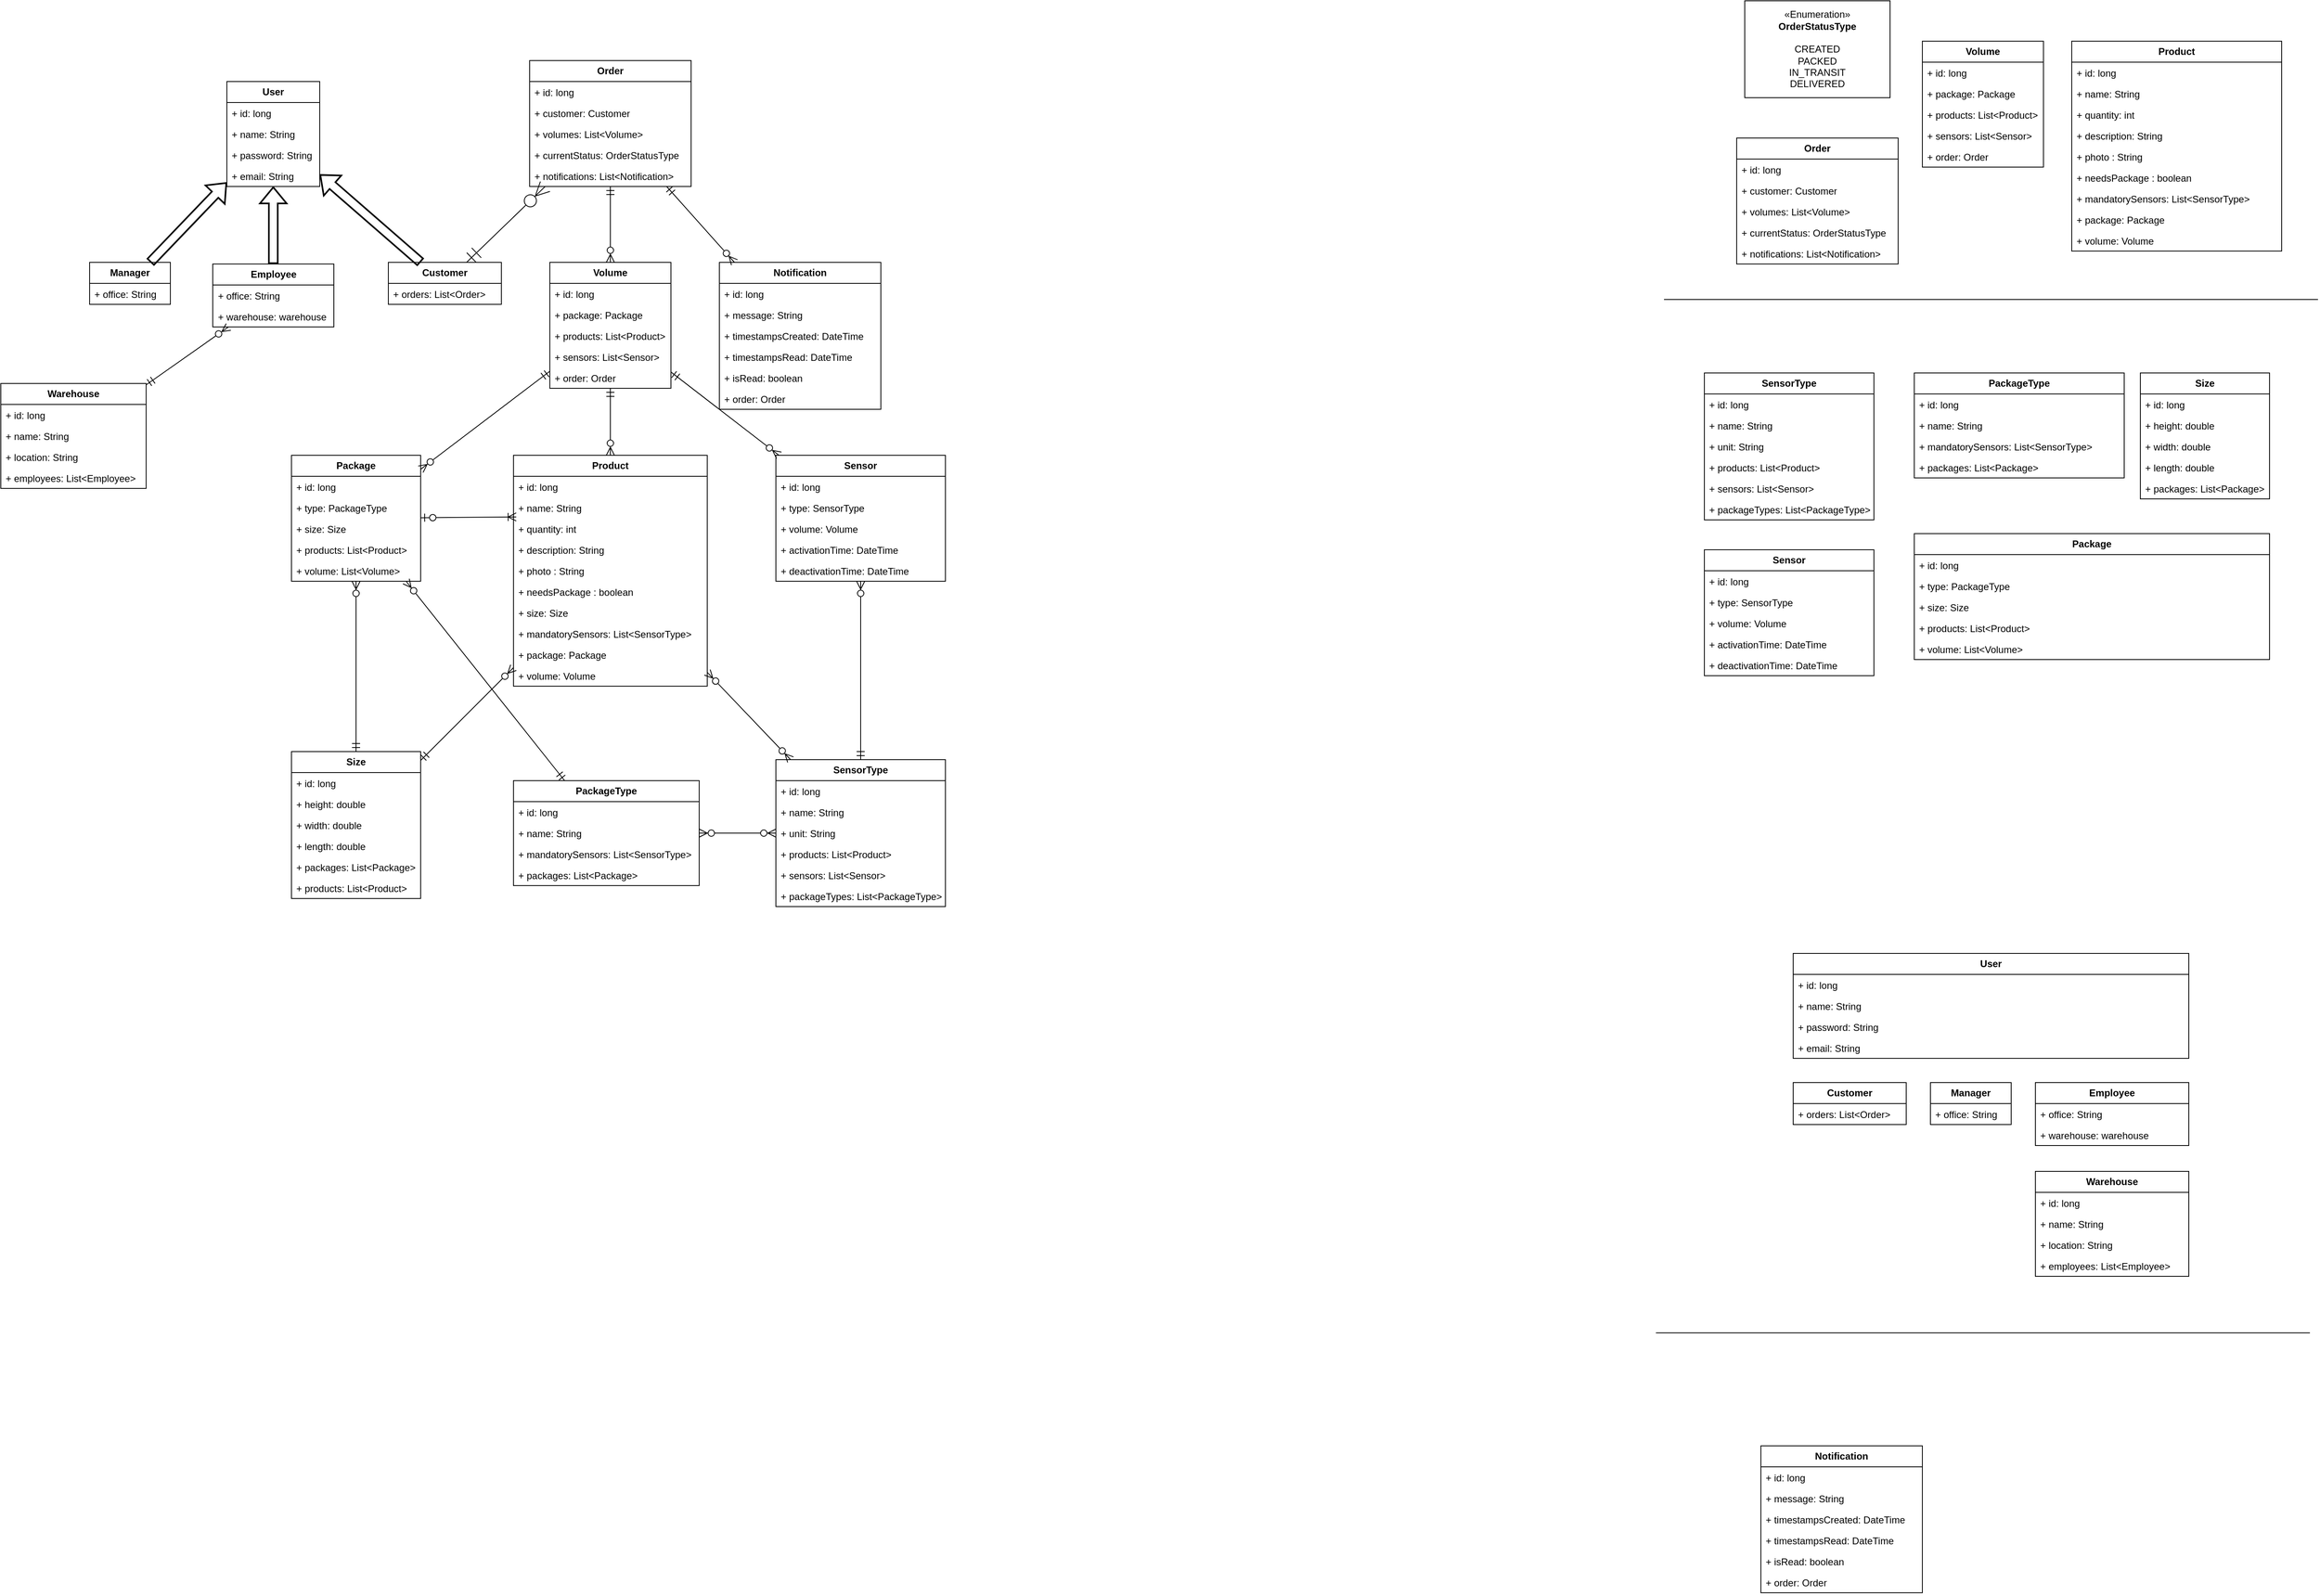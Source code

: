 <mxfile version="24.8.3">
  <diagram name="Page-1" id="cMN_Df8OAqZpYgNWafIF">
    <mxGraphModel dx="4451" dy="996" grid="1" gridSize="10" guides="1" tooltips="1" connect="1" arrows="1" fold="1" page="1" pageScale="1" pageWidth="850" pageHeight="1100" math="0" shadow="0">
      <root>
        <mxCell id="0" />
        <mxCell id="1" parent="0" />
        <mxCell id="gCuBIDOXG-PgwZ4jnSC0-118" value="&lt;b&gt;Order&lt;/b&gt;" style="swimlane;fontStyle=0;childLayout=stackLayout;horizontal=1;startSize=26;fillColor=none;horizontalStack=0;resizeParent=1;resizeParentMax=0;resizeLast=0;collapsible=1;marginBottom=0;whiteSpace=wrap;html=1;" parent="1" vertex="1">
          <mxGeometry x="110" y="240" width="200" height="156" as="geometry" />
        </mxCell>
        <mxCell id="gCuBIDOXG-PgwZ4jnSC0-119" value="+ id: long" style="text;strokeColor=none;fillColor=none;align=left;verticalAlign=top;spacingLeft=4;spacingRight=4;overflow=hidden;rotatable=0;points=[[0,0.5],[1,0.5]];portConstraint=eastwest;whiteSpace=wrap;html=1;" parent="gCuBIDOXG-PgwZ4jnSC0-118" vertex="1">
          <mxGeometry y="26" width="200" height="26" as="geometry" />
        </mxCell>
        <mxCell id="gCuBIDOXG-PgwZ4jnSC0-120" value="+ customer: Customer" style="text;strokeColor=none;fillColor=none;align=left;verticalAlign=top;spacingLeft=4;spacingRight=4;overflow=hidden;rotatable=0;points=[[0,0.5],[1,0.5]];portConstraint=eastwest;whiteSpace=wrap;html=1;" parent="gCuBIDOXG-PgwZ4jnSC0-118" vertex="1">
          <mxGeometry y="52" width="200" height="26" as="geometry" />
        </mxCell>
        <mxCell id="gCuBIDOXG-PgwZ4jnSC0-121" value="+ volumes: List&amp;lt;Volume&amp;gt;" style="text;strokeColor=none;fillColor=none;align=left;verticalAlign=top;spacingLeft=4;spacingRight=4;overflow=hidden;rotatable=0;points=[[0,0.5],[1,0.5]];portConstraint=eastwest;whiteSpace=wrap;html=1;" parent="gCuBIDOXG-PgwZ4jnSC0-118" vertex="1">
          <mxGeometry y="78" width="200" height="26" as="geometry" />
        </mxCell>
        <mxCell id="gCuBIDOXG-PgwZ4jnSC0-270" value="+ currentStatus: OrderStatusType" style="text;strokeColor=none;fillColor=none;align=left;verticalAlign=top;spacingLeft=4;spacingRight=4;overflow=hidden;rotatable=0;points=[[0,0.5],[1,0.5]];portConstraint=eastwest;whiteSpace=wrap;html=1;" parent="gCuBIDOXG-PgwZ4jnSC0-118" vertex="1">
          <mxGeometry y="104" width="200" height="26" as="geometry" />
        </mxCell>
        <mxCell id="_f2899_Ufuou7Of5-Ve6-5" value="+ notifications: List&amp;lt;Notification&amp;gt;" style="text;strokeColor=none;fillColor=none;align=left;verticalAlign=top;spacingLeft=4;spacingRight=4;overflow=hidden;rotatable=0;points=[[0,0.5],[1,0.5]];portConstraint=eastwest;whiteSpace=wrap;html=1;" parent="gCuBIDOXG-PgwZ4jnSC0-118" vertex="1">
          <mxGeometry y="130" width="200" height="26" as="geometry" />
        </mxCell>
        <mxCell id="gCuBIDOXG-PgwZ4jnSC0-122" value="&lt;b&gt;Volume&lt;/b&gt;" style="swimlane;fontStyle=0;childLayout=stackLayout;horizontal=1;startSize=26;fillColor=none;horizontalStack=0;resizeParent=1;resizeParentMax=0;resizeLast=0;collapsible=1;marginBottom=0;whiteSpace=wrap;html=1;" parent="1" vertex="1">
          <mxGeometry x="340" y="120" width="150" height="156" as="geometry" />
        </mxCell>
        <mxCell id="gCuBIDOXG-PgwZ4jnSC0-123" value="+ id: long" style="text;strokeColor=none;fillColor=none;align=left;verticalAlign=top;spacingLeft=4;spacingRight=4;overflow=hidden;rotatable=0;points=[[0,0.5],[1,0.5]];portConstraint=eastwest;whiteSpace=wrap;html=1;" parent="gCuBIDOXG-PgwZ4jnSC0-122" vertex="1">
          <mxGeometry y="26" width="150" height="26" as="geometry" />
        </mxCell>
        <mxCell id="gCuBIDOXG-PgwZ4jnSC0-124" value="+ package: Package" style="text;strokeColor=none;fillColor=none;align=left;verticalAlign=top;spacingLeft=4;spacingRight=4;overflow=hidden;rotatable=0;points=[[0,0.5],[1,0.5]];portConstraint=eastwest;whiteSpace=wrap;html=1;" parent="gCuBIDOXG-PgwZ4jnSC0-122" vertex="1">
          <mxGeometry y="52" width="150" height="26" as="geometry" />
        </mxCell>
        <mxCell id="gCuBIDOXG-PgwZ4jnSC0-125" value="+ products: List&amp;lt;Product&amp;gt;" style="text;strokeColor=none;fillColor=none;align=left;verticalAlign=top;spacingLeft=4;spacingRight=4;overflow=hidden;rotatable=0;points=[[0,0.5],[1,0.5]];portConstraint=eastwest;whiteSpace=wrap;html=1;" parent="gCuBIDOXG-PgwZ4jnSC0-122" vertex="1">
          <mxGeometry y="78" width="150" height="26" as="geometry" />
        </mxCell>
        <mxCell id="gCuBIDOXG-PgwZ4jnSC0-126" value="+ sensors: List&amp;lt;Sensor&amp;gt;" style="text;strokeColor=none;fillColor=none;align=left;verticalAlign=top;spacingLeft=4;spacingRight=4;overflow=hidden;rotatable=0;points=[[0,0.5],[1,0.5]];portConstraint=eastwest;whiteSpace=wrap;html=1;" parent="gCuBIDOXG-PgwZ4jnSC0-122" vertex="1">
          <mxGeometry y="104" width="150" height="26" as="geometry" />
        </mxCell>
        <mxCell id="gCuBIDOXG-PgwZ4jnSC0-302" value="+ order: Order" style="text;strokeColor=none;fillColor=none;align=left;verticalAlign=top;spacingLeft=4;spacingRight=4;overflow=hidden;rotatable=0;points=[[0,0.5],[1,0.5]];portConstraint=eastwest;whiteSpace=wrap;html=1;" parent="gCuBIDOXG-PgwZ4jnSC0-122" vertex="1">
          <mxGeometry y="130" width="150" height="26" as="geometry" />
        </mxCell>
        <mxCell id="gCuBIDOXG-PgwZ4jnSC0-127" value="&lt;b&gt;Product&lt;/b&gt;" style="swimlane;fontStyle=0;childLayout=stackLayout;horizontal=1;startSize=26;fillColor=none;horizontalStack=0;resizeParent=1;resizeParentMax=0;resizeLast=0;collapsible=1;marginBottom=0;whiteSpace=wrap;html=1;" parent="1" vertex="1">
          <mxGeometry x="525" y="120" width="260" height="260" as="geometry" />
        </mxCell>
        <mxCell id="gCuBIDOXG-PgwZ4jnSC0-128" value="+ id: long" style="text;strokeColor=none;fillColor=none;align=left;verticalAlign=top;spacingLeft=4;spacingRight=4;overflow=hidden;rotatable=0;points=[[0,0.5],[1,0.5]];portConstraint=eastwest;whiteSpace=wrap;html=1;" parent="gCuBIDOXG-PgwZ4jnSC0-127" vertex="1">
          <mxGeometry y="26" width="260" height="26" as="geometry" />
        </mxCell>
        <mxCell id="gCuBIDOXG-PgwZ4jnSC0-129" value="+ name: String" style="text;strokeColor=none;fillColor=none;align=left;verticalAlign=top;spacingLeft=4;spacingRight=4;overflow=hidden;rotatable=0;points=[[0,0.5],[1,0.5]];portConstraint=eastwest;whiteSpace=wrap;html=1;" parent="gCuBIDOXG-PgwZ4jnSC0-127" vertex="1">
          <mxGeometry y="52" width="260" height="26" as="geometry" />
        </mxCell>
        <mxCell id="gCuBIDOXG-PgwZ4jnSC0-130" value="+ quantity: int" style="text;strokeColor=none;fillColor=none;align=left;verticalAlign=top;spacingLeft=4;spacingRight=4;overflow=hidden;rotatable=0;points=[[0,0.5],[1,0.5]];portConstraint=eastwest;whiteSpace=wrap;html=1;" parent="gCuBIDOXG-PgwZ4jnSC0-127" vertex="1">
          <mxGeometry y="78" width="260" height="26" as="geometry" />
        </mxCell>
        <mxCell id="gCuBIDOXG-PgwZ4jnSC0-131" value="+ description: String" style="text;strokeColor=none;fillColor=none;align=left;verticalAlign=top;spacingLeft=4;spacingRight=4;overflow=hidden;rotatable=0;points=[[0,0.5],[1,0.5]];portConstraint=eastwest;whiteSpace=wrap;html=1;" parent="gCuBIDOXG-PgwZ4jnSC0-127" vertex="1">
          <mxGeometry y="104" width="260" height="26" as="geometry" />
        </mxCell>
        <mxCell id="gCuBIDOXG-PgwZ4jnSC0-132" value="+ photo : String" style="text;strokeColor=none;fillColor=none;align=left;verticalAlign=top;spacingLeft=4;spacingRight=4;overflow=hidden;rotatable=0;points=[[0,0.5],[1,0.5]];portConstraint=eastwest;whiteSpace=wrap;html=1;" parent="gCuBIDOXG-PgwZ4jnSC0-127" vertex="1">
          <mxGeometry y="130" width="260" height="26" as="geometry" />
        </mxCell>
        <mxCell id="gCuBIDOXG-PgwZ4jnSC0-133" value="+ needsPackage : boolean" style="text;strokeColor=none;fillColor=none;align=left;verticalAlign=top;spacingLeft=4;spacingRight=4;overflow=hidden;rotatable=0;points=[[0,0.5],[1,0.5]];portConstraint=eastwest;whiteSpace=wrap;html=1;" parent="gCuBIDOXG-PgwZ4jnSC0-127" vertex="1">
          <mxGeometry y="156" width="260" height="26" as="geometry" />
        </mxCell>
        <mxCell id="gCuBIDOXG-PgwZ4jnSC0-134" value="+ mandatorySensors: List&amp;lt;SensorType&amp;gt;" style="text;strokeColor=none;fillColor=none;align=left;verticalAlign=top;spacingLeft=4;spacingRight=4;overflow=hidden;rotatable=0;points=[[0,0.5],[1,0.5]];portConstraint=eastwest;whiteSpace=wrap;html=1;" parent="gCuBIDOXG-PgwZ4jnSC0-127" vertex="1">
          <mxGeometry y="182" width="260" height="26" as="geometry" />
        </mxCell>
        <mxCell id="gCuBIDOXG-PgwZ4jnSC0-135" value="+ package: Package" style="text;strokeColor=none;fillColor=none;align=left;verticalAlign=top;spacingLeft=4;spacingRight=4;overflow=hidden;rotatable=0;points=[[0,0.5],[1,0.5]];portConstraint=eastwest;whiteSpace=wrap;html=1;" parent="gCuBIDOXG-PgwZ4jnSC0-127" vertex="1">
          <mxGeometry y="208" width="260" height="26" as="geometry" />
        </mxCell>
        <mxCell id="gCuBIDOXG-PgwZ4jnSC0-303" value="+ volume: Volume" style="text;strokeColor=none;fillColor=none;align=left;verticalAlign=top;spacingLeft=4;spacingRight=4;overflow=hidden;rotatable=0;points=[[0,0.5],[1,0.5]];portConstraint=eastwest;whiteSpace=wrap;html=1;" parent="gCuBIDOXG-PgwZ4jnSC0-127" vertex="1">
          <mxGeometry y="234" width="260" height="26" as="geometry" />
        </mxCell>
        <mxCell id="gCuBIDOXG-PgwZ4jnSC0-213" value="&lt;b&gt;SensorType&lt;/b&gt;" style="swimlane;fontStyle=0;childLayout=stackLayout;horizontal=1;startSize=26;fillColor=none;horizontalStack=0;resizeParent=1;resizeParentMax=0;resizeLast=0;collapsible=1;marginBottom=0;whiteSpace=wrap;html=1;" parent="1" vertex="1">
          <mxGeometry x="70" y="531" width="210" height="182" as="geometry" />
        </mxCell>
        <mxCell id="gCuBIDOXG-PgwZ4jnSC0-214" value="+ id: long" style="text;strokeColor=none;fillColor=none;align=left;verticalAlign=top;spacingLeft=4;spacingRight=4;overflow=hidden;rotatable=0;points=[[0,0.5],[1,0.5]];portConstraint=eastwest;whiteSpace=wrap;html=1;" parent="gCuBIDOXG-PgwZ4jnSC0-213" vertex="1">
          <mxGeometry y="26" width="210" height="26" as="geometry" />
        </mxCell>
        <mxCell id="gCuBIDOXG-PgwZ4jnSC0-215" value="+ name: String" style="text;strokeColor=none;fillColor=none;align=left;verticalAlign=top;spacingLeft=4;spacingRight=4;overflow=hidden;rotatable=0;points=[[0,0.5],[1,0.5]];portConstraint=eastwest;whiteSpace=wrap;html=1;" parent="gCuBIDOXG-PgwZ4jnSC0-213" vertex="1">
          <mxGeometry y="52" width="210" height="26" as="geometry" />
        </mxCell>
        <mxCell id="gCuBIDOXG-PgwZ4jnSC0-216" value="+ unit: String" style="text;strokeColor=none;fillColor=none;align=left;verticalAlign=top;spacingLeft=4;spacingRight=4;overflow=hidden;rotatable=0;points=[[0,0.5],[1,0.5]];portConstraint=eastwest;whiteSpace=wrap;html=1;" parent="gCuBIDOXG-PgwZ4jnSC0-213" vertex="1">
          <mxGeometry y="78" width="210" height="26" as="geometry" />
        </mxCell>
        <mxCell id="_f2899_Ufuou7Of5-Ve6-28" value="+ products: List&amp;lt;Product&amp;gt;" style="text;strokeColor=none;fillColor=none;align=left;verticalAlign=top;spacingLeft=4;spacingRight=4;overflow=hidden;rotatable=0;points=[[0,0.5],[1,0.5]];portConstraint=eastwest;whiteSpace=wrap;html=1;" parent="gCuBIDOXG-PgwZ4jnSC0-213" vertex="1">
          <mxGeometry y="104" width="210" height="26" as="geometry" />
        </mxCell>
        <mxCell id="_f2899_Ufuou7Of5-Ve6-29" value="+ sensors: List&amp;lt;Sensor&amp;gt;" style="text;strokeColor=none;fillColor=none;align=left;verticalAlign=top;spacingLeft=4;spacingRight=4;overflow=hidden;rotatable=0;points=[[0,0.5],[1,0.5]];portConstraint=eastwest;whiteSpace=wrap;html=1;" parent="gCuBIDOXG-PgwZ4jnSC0-213" vertex="1">
          <mxGeometry y="130" width="210" height="26" as="geometry" />
        </mxCell>
        <mxCell id="_f2899_Ufuou7Of5-Ve6-30" value="+ packageTypes: List&amp;lt;PackageType&amp;gt;" style="text;strokeColor=none;fillColor=none;align=left;verticalAlign=top;spacingLeft=4;spacingRight=4;overflow=hidden;rotatable=0;points=[[0,0.5],[1,0.5]];portConstraint=eastwest;whiteSpace=wrap;html=1;" parent="gCuBIDOXG-PgwZ4jnSC0-213" vertex="1">
          <mxGeometry y="156" width="210" height="26" as="geometry" />
        </mxCell>
        <mxCell id="gCuBIDOXG-PgwZ4jnSC0-217" value="&lt;b&gt;Sensor&lt;/b&gt;" style="swimlane;fontStyle=0;childLayout=stackLayout;horizontal=1;startSize=26;fillColor=none;horizontalStack=0;resizeParent=1;resizeParentMax=0;resizeLast=0;collapsible=1;marginBottom=0;whiteSpace=wrap;html=1;" parent="1" vertex="1">
          <mxGeometry x="70" y="750" width="210" height="156" as="geometry" />
        </mxCell>
        <mxCell id="gCuBIDOXG-PgwZ4jnSC0-218" value="+ id: long" style="text;strokeColor=none;fillColor=none;align=left;verticalAlign=top;spacingLeft=4;spacingRight=4;overflow=hidden;rotatable=0;points=[[0,0.5],[1,0.5]];portConstraint=eastwest;whiteSpace=wrap;html=1;" parent="gCuBIDOXG-PgwZ4jnSC0-217" vertex="1">
          <mxGeometry y="26" width="210" height="26" as="geometry" />
        </mxCell>
        <mxCell id="gCuBIDOXG-PgwZ4jnSC0-219" value="+ type: SensorType" style="text;strokeColor=none;fillColor=none;align=left;verticalAlign=top;spacingLeft=4;spacingRight=4;overflow=hidden;rotatable=0;points=[[0,0.5],[1,0.5]];portConstraint=eastwest;whiteSpace=wrap;html=1;" parent="gCuBIDOXG-PgwZ4jnSC0-217" vertex="1">
          <mxGeometry y="52" width="210" height="26" as="geometry" />
        </mxCell>
        <mxCell id="gCuBIDOXG-PgwZ4jnSC0-221" value="+ volume: Volume" style="text;strokeColor=none;fillColor=none;align=left;verticalAlign=top;spacingLeft=4;spacingRight=4;overflow=hidden;rotatable=0;points=[[0,0.5],[1,0.5]];portConstraint=eastwest;whiteSpace=wrap;html=1;" parent="gCuBIDOXG-PgwZ4jnSC0-217" vertex="1">
          <mxGeometry y="78" width="210" height="26" as="geometry" />
        </mxCell>
        <mxCell id="_f2899_Ufuou7Of5-Ve6-3" value="+ activationTime: DateTime" style="text;strokeColor=none;fillColor=none;align=left;verticalAlign=top;spacingLeft=4;spacingRight=4;overflow=hidden;rotatable=0;points=[[0,0.5],[1,0.5]];portConstraint=eastwest;whiteSpace=wrap;html=1;" parent="gCuBIDOXG-PgwZ4jnSC0-217" vertex="1">
          <mxGeometry y="104" width="210" height="26" as="geometry" />
        </mxCell>
        <mxCell id="_f2899_Ufuou7Of5-Ve6-4" value="+ deactivationTime: DateTime" style="text;strokeColor=none;fillColor=none;align=left;verticalAlign=top;spacingLeft=4;spacingRight=4;overflow=hidden;rotatable=0;points=[[0,0.5],[1,0.5]];portConstraint=eastwest;whiteSpace=wrap;html=1;" parent="gCuBIDOXG-PgwZ4jnSC0-217" vertex="1">
          <mxGeometry y="130" width="210" height="26" as="geometry" />
        </mxCell>
        <mxCell id="gCuBIDOXG-PgwZ4jnSC0-222" value="&lt;b&gt;PackageType&lt;/b&gt;" style="swimlane;fontStyle=0;childLayout=stackLayout;horizontal=1;startSize=26;fillColor=none;horizontalStack=0;resizeParent=1;resizeParentMax=0;resizeLast=0;collapsible=1;marginBottom=0;whiteSpace=wrap;html=1;" parent="1" vertex="1">
          <mxGeometry x="330" y="531" width="260" height="130" as="geometry" />
        </mxCell>
        <mxCell id="gCuBIDOXG-PgwZ4jnSC0-223" value="+ id: long" style="text;strokeColor=none;fillColor=none;align=left;verticalAlign=top;spacingLeft=4;spacingRight=4;overflow=hidden;rotatable=0;points=[[0,0.5],[1,0.5]];portConstraint=eastwest;whiteSpace=wrap;html=1;" parent="gCuBIDOXG-PgwZ4jnSC0-222" vertex="1">
          <mxGeometry y="26" width="260" height="26" as="geometry" />
        </mxCell>
        <mxCell id="gCuBIDOXG-PgwZ4jnSC0-224" value="+ name: String" style="text;strokeColor=none;fillColor=none;align=left;verticalAlign=top;spacingLeft=4;spacingRight=4;overflow=hidden;rotatable=0;points=[[0,0.5],[1,0.5]];portConstraint=eastwest;whiteSpace=wrap;html=1;" parent="gCuBIDOXG-PgwZ4jnSC0-222" vertex="1">
          <mxGeometry y="52" width="260" height="26" as="geometry" />
        </mxCell>
        <mxCell id="gCuBIDOXG-PgwZ4jnSC0-225" value="+ mandatorySensors: List&amp;lt;SensorType&amp;gt;" style="text;strokeColor=none;fillColor=none;align=left;verticalAlign=top;spacingLeft=4;spacingRight=4;overflow=hidden;rotatable=0;points=[[0,0.5],[1,0.5]];portConstraint=eastwest;whiteSpace=wrap;html=1;" parent="gCuBIDOXG-PgwZ4jnSC0-222" vertex="1">
          <mxGeometry y="78" width="260" height="26" as="geometry" />
        </mxCell>
        <mxCell id="gCuBIDOXG-PgwZ4jnSC0-305" value="+ packages: List&amp;lt;Package&amp;gt;" style="text;strokeColor=none;fillColor=none;align=left;verticalAlign=top;spacingLeft=4;spacingRight=4;overflow=hidden;rotatable=0;points=[[0,0.5],[1,0.5]];portConstraint=eastwest;whiteSpace=wrap;html=1;" parent="gCuBIDOXG-PgwZ4jnSC0-222" vertex="1">
          <mxGeometry y="104" width="260" height="26" as="geometry" />
        </mxCell>
        <mxCell id="gCuBIDOXG-PgwZ4jnSC0-226" value="&lt;b&gt;Size&lt;/b&gt;" style="swimlane;fontStyle=0;childLayout=stackLayout;horizontal=1;startSize=26;fillColor=none;horizontalStack=0;resizeParent=1;resizeParentMax=0;resizeLast=0;collapsible=1;marginBottom=0;whiteSpace=wrap;html=1;" parent="1" vertex="1">
          <mxGeometry x="610" y="531" width="160" height="156" as="geometry" />
        </mxCell>
        <mxCell id="gCuBIDOXG-PgwZ4jnSC0-227" value="+ id: long" style="text;strokeColor=none;fillColor=none;align=left;verticalAlign=top;spacingLeft=4;spacingRight=4;overflow=hidden;rotatable=0;points=[[0,0.5],[1,0.5]];portConstraint=eastwest;whiteSpace=wrap;html=1;" parent="gCuBIDOXG-PgwZ4jnSC0-226" vertex="1">
          <mxGeometry y="26" width="160" height="26" as="geometry" />
        </mxCell>
        <mxCell id="gCuBIDOXG-PgwZ4jnSC0-228" value="+ height: double" style="text;strokeColor=none;fillColor=none;align=left;verticalAlign=top;spacingLeft=4;spacingRight=4;overflow=hidden;rotatable=0;points=[[0,0.5],[1,0.5]];portConstraint=eastwest;whiteSpace=wrap;html=1;" parent="gCuBIDOXG-PgwZ4jnSC0-226" vertex="1">
          <mxGeometry y="52" width="160" height="26" as="geometry" />
        </mxCell>
        <mxCell id="gCuBIDOXG-PgwZ4jnSC0-229" value="+ width: double" style="text;strokeColor=none;fillColor=none;align=left;verticalAlign=top;spacingLeft=4;spacingRight=4;overflow=hidden;rotatable=0;points=[[0,0.5],[1,0.5]];portConstraint=eastwest;whiteSpace=wrap;html=1;" parent="gCuBIDOXG-PgwZ4jnSC0-226" vertex="1">
          <mxGeometry y="78" width="160" height="26" as="geometry" />
        </mxCell>
        <mxCell id="gCuBIDOXG-PgwZ4jnSC0-230" value="+ length: double" style="text;strokeColor=none;fillColor=none;align=left;verticalAlign=top;spacingLeft=4;spacingRight=4;overflow=hidden;rotatable=0;points=[[0,0.5],[1,0.5]];portConstraint=eastwest;whiteSpace=wrap;html=1;" parent="gCuBIDOXG-PgwZ4jnSC0-226" vertex="1">
          <mxGeometry y="104" width="160" height="26" as="geometry" />
        </mxCell>
        <mxCell id="gCuBIDOXG-PgwZ4jnSC0-304" value="+ packages: List&amp;lt;Package&amp;gt;" style="text;strokeColor=none;fillColor=none;align=left;verticalAlign=top;spacingLeft=4;spacingRight=4;overflow=hidden;rotatable=0;points=[[0,0.5],[1,0.5]];portConstraint=eastwest;whiteSpace=wrap;html=1;" parent="gCuBIDOXG-PgwZ4jnSC0-226" vertex="1">
          <mxGeometry y="130" width="160" height="26" as="geometry" />
        </mxCell>
        <mxCell id="gCuBIDOXG-PgwZ4jnSC0-231" value="&lt;b&gt;Package&lt;/b&gt;" style="swimlane;fontStyle=0;childLayout=stackLayout;horizontal=1;startSize=26;fillColor=none;horizontalStack=0;resizeParent=1;resizeParentMax=0;resizeLast=0;collapsible=1;marginBottom=0;whiteSpace=wrap;html=1;" parent="1" vertex="1">
          <mxGeometry x="330" y="730" width="440" height="156" as="geometry" />
        </mxCell>
        <mxCell id="gCuBIDOXG-PgwZ4jnSC0-232" value="+ id: long" style="text;strokeColor=none;fillColor=none;align=left;verticalAlign=top;spacingLeft=4;spacingRight=4;overflow=hidden;rotatable=0;points=[[0,0.5],[1,0.5]];portConstraint=eastwest;whiteSpace=wrap;html=1;" parent="gCuBIDOXG-PgwZ4jnSC0-231" vertex="1">
          <mxGeometry y="26" width="440" height="26" as="geometry" />
        </mxCell>
        <mxCell id="gCuBIDOXG-PgwZ4jnSC0-233" value="+ type: PackageType" style="text;strokeColor=none;fillColor=none;align=left;verticalAlign=top;spacingLeft=4;spacingRight=4;overflow=hidden;rotatable=0;points=[[0,0.5],[1,0.5]];portConstraint=eastwest;whiteSpace=wrap;html=1;" parent="gCuBIDOXG-PgwZ4jnSC0-231" vertex="1">
          <mxGeometry y="52" width="440" height="26" as="geometry" />
        </mxCell>
        <mxCell id="gCuBIDOXG-PgwZ4jnSC0-234" value="+ size: Size" style="text;strokeColor=none;fillColor=none;align=left;verticalAlign=top;spacingLeft=4;spacingRight=4;overflow=hidden;rotatable=0;points=[[0,0.5],[1,0.5]];portConstraint=eastwest;whiteSpace=wrap;html=1;" parent="gCuBIDOXG-PgwZ4jnSC0-231" vertex="1">
          <mxGeometry y="78" width="440" height="26" as="geometry" />
        </mxCell>
        <mxCell id="gCuBIDOXG-PgwZ4jnSC0-235" value="+ products: List&amp;lt;Product&amp;gt;" style="text;strokeColor=none;fillColor=none;align=left;verticalAlign=top;spacingLeft=4;spacingRight=4;overflow=hidden;rotatable=0;points=[[0,0.5],[1,0.5]];portConstraint=eastwest;whiteSpace=wrap;html=1;" parent="gCuBIDOXG-PgwZ4jnSC0-231" vertex="1">
          <mxGeometry y="104" width="440" height="26" as="geometry" />
        </mxCell>
        <mxCell id="_f2899_Ufuou7Of5-Ve6-7" value="+ volume: List&amp;lt;Volume&amp;gt;" style="text;strokeColor=none;fillColor=none;align=left;verticalAlign=top;spacingLeft=4;spacingRight=4;overflow=hidden;rotatable=0;points=[[0,0.5],[1,0.5]];portConstraint=eastwest;whiteSpace=wrap;html=1;" parent="gCuBIDOXG-PgwZ4jnSC0-231" vertex="1">
          <mxGeometry y="130" width="440" height="26" as="geometry" />
        </mxCell>
        <mxCell id="gCuBIDOXG-PgwZ4jnSC0-253" value="&lt;b&gt;User&lt;/b&gt;" style="swimlane;fontStyle=0;childLayout=stackLayout;horizontal=1;startSize=26;fillColor=none;horizontalStack=0;resizeParent=1;resizeParentMax=0;resizeLast=0;collapsible=1;marginBottom=0;whiteSpace=wrap;html=1;" parent="1" vertex="1">
          <mxGeometry x="180" y="1250" width="490" height="130" as="geometry" />
        </mxCell>
        <mxCell id="gCuBIDOXG-PgwZ4jnSC0-254" value="+ id: long" style="text;strokeColor=none;fillColor=none;align=left;verticalAlign=top;spacingLeft=4;spacingRight=4;overflow=hidden;rotatable=0;points=[[0,0.5],[1,0.5]];portConstraint=eastwest;whiteSpace=wrap;html=1;" parent="gCuBIDOXG-PgwZ4jnSC0-253" vertex="1">
          <mxGeometry y="26" width="490" height="26" as="geometry" />
        </mxCell>
        <mxCell id="gCuBIDOXG-PgwZ4jnSC0-255" value="+ name: String" style="text;strokeColor=none;fillColor=none;align=left;verticalAlign=top;spacingLeft=4;spacingRight=4;overflow=hidden;rotatable=0;points=[[0,0.5],[1,0.5]];portConstraint=eastwest;whiteSpace=wrap;html=1;" parent="gCuBIDOXG-PgwZ4jnSC0-253" vertex="1">
          <mxGeometry y="52" width="490" height="26" as="geometry" />
        </mxCell>
        <mxCell id="gCuBIDOXG-PgwZ4jnSC0-256" value="+ password: String" style="text;strokeColor=none;fillColor=none;align=left;verticalAlign=top;spacingLeft=4;spacingRight=4;overflow=hidden;rotatable=0;points=[[0,0.5],[1,0.5]];portConstraint=eastwest;whiteSpace=wrap;html=1;" parent="gCuBIDOXG-PgwZ4jnSC0-253" vertex="1">
          <mxGeometry y="78" width="490" height="26" as="geometry" />
        </mxCell>
        <mxCell id="gCuBIDOXG-PgwZ4jnSC0-257" value="+ email: String" style="text;strokeColor=none;fillColor=none;align=left;verticalAlign=top;spacingLeft=4;spacingRight=4;overflow=hidden;rotatable=0;points=[[0,0.5],[1,0.5]];portConstraint=eastwest;whiteSpace=wrap;html=1;" parent="gCuBIDOXG-PgwZ4jnSC0-253" vertex="1">
          <mxGeometry y="104" width="490" height="26" as="geometry" />
        </mxCell>
        <mxCell id="gCuBIDOXG-PgwZ4jnSC0-258" value="&lt;b&gt;Customer&lt;/b&gt;" style="swimlane;fontStyle=0;childLayout=stackLayout;horizontal=1;startSize=26;fillColor=none;horizontalStack=0;resizeParent=1;resizeParentMax=0;resizeLast=0;collapsible=1;marginBottom=0;whiteSpace=wrap;html=1;" parent="1" vertex="1">
          <mxGeometry x="180" y="1410" width="140" height="52" as="geometry" />
        </mxCell>
        <mxCell id="gCuBIDOXG-PgwZ4jnSC0-259" value="+ orders: List&amp;lt;Order&amp;gt;" style="text;strokeColor=none;fillColor=none;align=left;verticalAlign=top;spacingLeft=4;spacingRight=4;overflow=hidden;rotatable=0;points=[[0,0.5],[1,0.5]];portConstraint=eastwest;whiteSpace=wrap;html=1;" parent="gCuBIDOXG-PgwZ4jnSC0-258" vertex="1">
          <mxGeometry y="26" width="140" height="26" as="geometry" />
        </mxCell>
        <mxCell id="gCuBIDOXG-PgwZ4jnSC0-260" value="&lt;b&gt;Manager&lt;/b&gt;" style="swimlane;fontStyle=0;childLayout=stackLayout;horizontal=1;startSize=26;fillColor=none;horizontalStack=0;resizeParent=1;resizeParentMax=0;resizeLast=0;collapsible=1;marginBottom=0;whiteSpace=wrap;html=1;" parent="1" vertex="1">
          <mxGeometry x="350" y="1410" width="100" height="52" as="geometry" />
        </mxCell>
        <mxCell id="gCuBIDOXG-PgwZ4jnSC0-261" value="+ office: String" style="text;strokeColor=none;fillColor=none;align=left;verticalAlign=top;spacingLeft=4;spacingRight=4;overflow=hidden;rotatable=0;points=[[0,0.5],[1,0.5]];portConstraint=eastwest;whiteSpace=wrap;html=1;" parent="gCuBIDOXG-PgwZ4jnSC0-260" vertex="1">
          <mxGeometry y="26" width="100" height="26" as="geometry" />
        </mxCell>
        <mxCell id="gCuBIDOXG-PgwZ4jnSC0-262" style="edgeStyle=orthogonalEdgeStyle;rounded=0;orthogonalLoop=1;jettySize=auto;html=1;exitX=1;exitY=0.5;exitDx=0;exitDy=0;" parent="gCuBIDOXG-PgwZ4jnSC0-260" source="gCuBIDOXG-PgwZ4jnSC0-261" target="gCuBIDOXG-PgwZ4jnSC0-261" edge="1">
          <mxGeometry relative="1" as="geometry" />
        </mxCell>
        <mxCell id="gCuBIDOXG-PgwZ4jnSC0-263" value="&lt;b&gt;Employee&lt;/b&gt;" style="swimlane;fontStyle=0;childLayout=stackLayout;horizontal=1;startSize=26;fillColor=none;horizontalStack=0;resizeParent=1;resizeParentMax=0;resizeLast=0;collapsible=1;marginBottom=0;whiteSpace=wrap;html=1;" parent="1" vertex="1">
          <mxGeometry x="480" y="1410" width="190" height="78" as="geometry" />
        </mxCell>
        <mxCell id="gCuBIDOXG-PgwZ4jnSC0-264" value="+ office: String" style="text;strokeColor=none;fillColor=none;align=left;verticalAlign=top;spacingLeft=4;spacingRight=4;overflow=hidden;rotatable=0;points=[[0,0.5],[1,0.5]];portConstraint=eastwest;whiteSpace=wrap;html=1;" parent="gCuBIDOXG-PgwZ4jnSC0-263" vertex="1">
          <mxGeometry y="26" width="190" height="26" as="geometry" />
        </mxCell>
        <mxCell id="gCuBIDOXG-PgwZ4jnSC0-265" value="+ warehouse: warehouse" style="text;strokeColor=none;fillColor=none;align=left;verticalAlign=top;spacingLeft=4;spacingRight=4;overflow=hidden;rotatable=0;points=[[0,0.5],[1,0.5]];portConstraint=eastwest;whiteSpace=wrap;html=1;" parent="gCuBIDOXG-PgwZ4jnSC0-263" vertex="1">
          <mxGeometry y="52" width="190" height="26" as="geometry" />
        </mxCell>
        <mxCell id="gCuBIDOXG-PgwZ4jnSC0-266" value="&lt;b&gt;Warehouse&lt;/b&gt;" style="swimlane;fontStyle=0;childLayout=stackLayout;horizontal=1;startSize=26;fillColor=none;horizontalStack=0;resizeParent=1;resizeParentMax=0;resizeLast=0;collapsible=1;marginBottom=0;whiteSpace=wrap;html=1;" parent="1" vertex="1">
          <mxGeometry x="480" y="1520" width="190" height="130" as="geometry" />
        </mxCell>
        <mxCell id="gCuBIDOXG-PgwZ4jnSC0-267" value="+ id: long" style="text;strokeColor=none;fillColor=none;align=left;verticalAlign=top;spacingLeft=4;spacingRight=4;overflow=hidden;rotatable=0;points=[[0,0.5],[1,0.5]];portConstraint=eastwest;whiteSpace=wrap;html=1;" parent="gCuBIDOXG-PgwZ4jnSC0-266" vertex="1">
          <mxGeometry y="26" width="190" height="26" as="geometry" />
        </mxCell>
        <mxCell id="gCuBIDOXG-PgwZ4jnSC0-268" value="+ name: String&lt;div&gt;&lt;br&gt;&lt;/div&gt;" style="text;strokeColor=none;fillColor=none;align=left;verticalAlign=top;spacingLeft=4;spacingRight=4;overflow=hidden;rotatable=0;points=[[0,0.5],[1,0.5]];portConstraint=eastwest;whiteSpace=wrap;html=1;" parent="gCuBIDOXG-PgwZ4jnSC0-266" vertex="1">
          <mxGeometry y="52" width="190" height="26" as="geometry" />
        </mxCell>
        <mxCell id="gCuBIDOXG-PgwZ4jnSC0-269" value="+ location: String&lt;div&gt;&lt;br&gt;&lt;/div&gt;" style="text;strokeColor=none;fillColor=none;align=left;verticalAlign=top;spacingLeft=4;spacingRight=4;overflow=hidden;rotatable=0;points=[[0,0.5],[1,0.5]];portConstraint=eastwest;whiteSpace=wrap;html=1;" parent="gCuBIDOXG-PgwZ4jnSC0-266" vertex="1">
          <mxGeometry y="78" width="190" height="26" as="geometry" />
        </mxCell>
        <mxCell id="_f2899_Ufuou7Of5-Ve6-31" value="+ employees: List&amp;lt;Employee&amp;gt;&lt;div&gt;&lt;br&gt;&lt;/div&gt;" style="text;strokeColor=none;fillColor=none;align=left;verticalAlign=top;spacingLeft=4;spacingRight=4;overflow=hidden;rotatable=0;points=[[0,0.5],[1,0.5]];portConstraint=eastwest;whiteSpace=wrap;html=1;" parent="gCuBIDOXG-PgwZ4jnSC0-266" vertex="1">
          <mxGeometry y="104" width="190" height="26" as="geometry" />
        </mxCell>
        <mxCell id="gCuBIDOXG-PgwZ4jnSC0-271" value="«Enumeration»&lt;br&gt;&lt;b&gt;OrderStatusType&lt;br&gt;&lt;/b&gt;&lt;div&gt;&lt;b&gt;&lt;br&gt;&lt;/b&gt;&lt;/div&gt;&lt;div&gt;CREATED&lt;/div&gt;&lt;div&gt;PACKED&lt;/div&gt;&lt;div&gt;IN_TRANSIT&lt;/div&gt;&lt;div&gt;DELIVERED&lt;b&gt;&lt;/b&gt;&lt;/div&gt;" style="html=1;dropTarget=0;whiteSpace=wrap;" parent="1" vertex="1">
          <mxGeometry x="120" y="70" width="180" height="120" as="geometry" />
        </mxCell>
        <mxCell id="gCuBIDOXG-PgwZ4jnSC0-281" value="" style="endArrow=none;html=1;rounded=0;" parent="1" edge="1">
          <mxGeometry width="50" height="50" relative="1" as="geometry">
            <mxPoint x="20" y="440" as="sourcePoint" />
            <mxPoint x="830" y="440" as="targetPoint" />
            <Array as="points" />
          </mxGeometry>
        </mxCell>
        <mxCell id="gCuBIDOXG-PgwZ4jnSC0-282" value="" style="endArrow=none;html=1;rounded=0;" parent="1" edge="1">
          <mxGeometry width="50" height="50" relative="1" as="geometry">
            <mxPoint x="10" y="1720" as="sourcePoint" />
            <mxPoint x="820" y="1720" as="targetPoint" />
            <Array as="points" />
          </mxGeometry>
        </mxCell>
        <mxCell id="gCuBIDOXG-PgwZ4jnSC0-285" value="&lt;b&gt;Notification&lt;/b&gt;" style="swimlane;fontStyle=0;childLayout=stackLayout;horizontal=1;startSize=26;fillColor=none;horizontalStack=0;resizeParent=1;resizeParentMax=0;resizeLast=0;collapsible=1;marginBottom=0;whiteSpace=wrap;html=1;" parent="1" vertex="1">
          <mxGeometry x="140" y="1860" width="200" height="182" as="geometry" />
        </mxCell>
        <mxCell id="gCuBIDOXG-PgwZ4jnSC0-286" value="+ id: long" style="text;strokeColor=none;fillColor=none;align=left;verticalAlign=top;spacingLeft=4;spacingRight=4;overflow=hidden;rotatable=0;points=[[0,0.5],[1,0.5]];portConstraint=eastwest;whiteSpace=wrap;html=1;" parent="gCuBIDOXG-PgwZ4jnSC0-285" vertex="1">
          <mxGeometry y="26" width="200" height="26" as="geometry" />
        </mxCell>
        <mxCell id="gCuBIDOXG-PgwZ4jnSC0-287" value="+ message: String" style="text;strokeColor=none;fillColor=none;align=left;verticalAlign=top;spacingLeft=4;spacingRight=4;overflow=hidden;rotatable=0;points=[[0,0.5],[1,0.5]];portConstraint=eastwest;whiteSpace=wrap;html=1;" parent="gCuBIDOXG-PgwZ4jnSC0-285" vertex="1">
          <mxGeometry y="52" width="200" height="26" as="geometry" />
        </mxCell>
        <mxCell id="gCuBIDOXG-PgwZ4jnSC0-288" value="+ timestampsCreated: DateTime" style="text;strokeColor=none;fillColor=none;align=left;verticalAlign=top;spacingLeft=4;spacingRight=4;overflow=hidden;rotatable=0;points=[[0,0.5],[1,0.5]];portConstraint=eastwest;whiteSpace=wrap;html=1;" parent="gCuBIDOXG-PgwZ4jnSC0-285" vertex="1">
          <mxGeometry y="78" width="200" height="26" as="geometry" />
        </mxCell>
        <mxCell id="gCuBIDOXG-PgwZ4jnSC0-292" value="+ timestampsRead: DateTime" style="text;strokeColor=none;fillColor=none;align=left;verticalAlign=top;spacingLeft=4;spacingRight=4;overflow=hidden;rotatable=0;points=[[0,0.5],[1,0.5]];portConstraint=eastwest;whiteSpace=wrap;html=1;" parent="gCuBIDOXG-PgwZ4jnSC0-285" vertex="1">
          <mxGeometry y="104" width="200" height="26" as="geometry" />
        </mxCell>
        <mxCell id="gCuBIDOXG-PgwZ4jnSC0-289" value="+ isRead: boolean" style="text;strokeColor=none;fillColor=none;align=left;verticalAlign=top;spacingLeft=4;spacingRight=4;overflow=hidden;rotatable=0;points=[[0,0.5],[1,0.5]];portConstraint=eastwest;whiteSpace=wrap;html=1;" parent="gCuBIDOXG-PgwZ4jnSC0-285" vertex="1">
          <mxGeometry y="130" width="200" height="26" as="geometry" />
        </mxCell>
        <mxCell id="gCuBIDOXG-PgwZ4jnSC0-291" value="+ order: Order" style="text;strokeColor=none;fillColor=none;align=left;verticalAlign=top;spacingLeft=4;spacingRight=4;overflow=hidden;rotatable=0;points=[[0,0.5],[1,0.5]];portConstraint=eastwest;whiteSpace=wrap;html=1;" parent="gCuBIDOXG-PgwZ4jnSC0-285" vertex="1">
          <mxGeometry y="156" width="200" height="26" as="geometry" />
        </mxCell>
        <mxCell id="_f2899_Ufuou7Of5-Ve6-8" value="&lt;b&gt;Order&lt;/b&gt;" style="swimlane;fontStyle=0;childLayout=stackLayout;horizontal=1;startSize=26;fillColor=none;horizontalStack=0;resizeParent=1;resizeParentMax=0;resizeLast=0;collapsible=1;marginBottom=0;whiteSpace=wrap;html=1;" parent="1" vertex="1">
          <mxGeometry x="-1385" y="144" width="200" height="156" as="geometry" />
        </mxCell>
        <mxCell id="_f2899_Ufuou7Of5-Ve6-9" value="+ id: long" style="text;strokeColor=none;fillColor=none;align=left;verticalAlign=top;spacingLeft=4;spacingRight=4;overflow=hidden;rotatable=0;points=[[0,0.5],[1,0.5]];portConstraint=eastwest;whiteSpace=wrap;html=1;" parent="_f2899_Ufuou7Of5-Ve6-8" vertex="1">
          <mxGeometry y="26" width="200" height="26" as="geometry" />
        </mxCell>
        <mxCell id="_f2899_Ufuou7Of5-Ve6-10" value="+ customer: Customer" style="text;strokeColor=none;fillColor=none;align=left;verticalAlign=top;spacingLeft=4;spacingRight=4;overflow=hidden;rotatable=0;points=[[0,0.5],[1,0.5]];portConstraint=eastwest;whiteSpace=wrap;html=1;" parent="_f2899_Ufuou7Of5-Ve6-8" vertex="1">
          <mxGeometry y="52" width="200" height="26" as="geometry" />
        </mxCell>
        <mxCell id="_f2899_Ufuou7Of5-Ve6-11" value="+ volumes: List&amp;lt;Volume&amp;gt;" style="text;strokeColor=none;fillColor=none;align=left;verticalAlign=top;spacingLeft=4;spacingRight=4;overflow=hidden;rotatable=0;points=[[0,0.5],[1,0.5]];portConstraint=eastwest;whiteSpace=wrap;html=1;" parent="_f2899_Ufuou7Of5-Ve6-8" vertex="1">
          <mxGeometry y="78" width="200" height="26" as="geometry" />
        </mxCell>
        <mxCell id="_f2899_Ufuou7Of5-Ve6-12" value="+ currentStatus: OrderStatusType" style="text;strokeColor=none;fillColor=none;align=left;verticalAlign=top;spacingLeft=4;spacingRight=4;overflow=hidden;rotatable=0;points=[[0,0.5],[1,0.5]];portConstraint=eastwest;whiteSpace=wrap;html=1;" parent="_f2899_Ufuou7Of5-Ve6-8" vertex="1">
          <mxGeometry y="104" width="200" height="26" as="geometry" />
        </mxCell>
        <mxCell id="_f2899_Ufuou7Of5-Ve6-13" value="+ notifications: List&amp;lt;Notification&amp;gt;" style="text;strokeColor=none;fillColor=none;align=left;verticalAlign=top;spacingLeft=4;spacingRight=4;overflow=hidden;rotatable=0;points=[[0,0.5],[1,0.5]];portConstraint=eastwest;whiteSpace=wrap;html=1;" parent="_f2899_Ufuou7Of5-Ve6-8" vertex="1">
          <mxGeometry y="130" width="200" height="26" as="geometry" />
        </mxCell>
        <mxCell id="_f2899_Ufuou7Of5-Ve6-14" value="&lt;b&gt;Customer&lt;/b&gt;" style="swimlane;fontStyle=0;childLayout=stackLayout;horizontal=1;startSize=26;fillColor=none;horizontalStack=0;resizeParent=1;resizeParentMax=0;resizeLast=0;collapsible=1;marginBottom=0;whiteSpace=wrap;html=1;" parent="1" vertex="1">
          <mxGeometry x="-1560" y="394" width="140" height="52" as="geometry" />
        </mxCell>
        <mxCell id="_f2899_Ufuou7Of5-Ve6-15" value="+ orders: List&amp;lt;Order&amp;gt;" style="text;strokeColor=none;fillColor=none;align=left;verticalAlign=top;spacingLeft=4;spacingRight=4;overflow=hidden;rotatable=0;points=[[0,0.5],[1,0.5]];portConstraint=eastwest;whiteSpace=wrap;html=1;" parent="_f2899_Ufuou7Of5-Ve6-14" vertex="1">
          <mxGeometry y="26" width="140" height="26" as="geometry" />
        </mxCell>
        <mxCell id="_f2899_Ufuou7Of5-Ve6-20" value="" style="endArrow=ERzeroToMany;html=1;rounded=0;fontSize=12;startSize=15;endSize=15;endFill=0;startArrow=ERmandOne;startFill=0;targetPerimeterSpacing=0;strokeWidth=1;jumpSize=7;jumpStyle=none;" parent="1" source="_f2899_Ufuou7Of5-Ve6-14" target="_f2899_Ufuou7Of5-Ve6-8" edge="1">
          <mxGeometry relative="1" as="geometry">
            <mxPoint x="-1510" y="440" as="sourcePoint" />
            <mxPoint x="-1350" y="440" as="targetPoint" />
          </mxGeometry>
        </mxCell>
        <mxCell id="_f2899_Ufuou7Of5-Ve6-21" value="&lt;b&gt;Volume&lt;/b&gt;" style="swimlane;fontStyle=0;childLayout=stackLayout;horizontal=1;startSize=26;fillColor=none;horizontalStack=0;resizeParent=1;resizeParentMax=0;resizeLast=0;collapsible=1;marginBottom=0;whiteSpace=wrap;html=1;" parent="1" vertex="1">
          <mxGeometry x="-1360" y="394" width="150" height="156" as="geometry" />
        </mxCell>
        <mxCell id="_f2899_Ufuou7Of5-Ve6-22" value="+ id: long" style="text;strokeColor=none;fillColor=none;align=left;verticalAlign=top;spacingLeft=4;spacingRight=4;overflow=hidden;rotatable=0;points=[[0,0.5],[1,0.5]];portConstraint=eastwest;whiteSpace=wrap;html=1;" parent="_f2899_Ufuou7Of5-Ve6-21" vertex="1">
          <mxGeometry y="26" width="150" height="26" as="geometry" />
        </mxCell>
        <mxCell id="_f2899_Ufuou7Of5-Ve6-23" value="+ package: Package" style="text;strokeColor=none;fillColor=none;align=left;verticalAlign=top;spacingLeft=4;spacingRight=4;overflow=hidden;rotatable=0;points=[[0,0.5],[1,0.5]];portConstraint=eastwest;whiteSpace=wrap;html=1;" parent="_f2899_Ufuou7Of5-Ve6-21" vertex="1">
          <mxGeometry y="52" width="150" height="26" as="geometry" />
        </mxCell>
        <mxCell id="_f2899_Ufuou7Of5-Ve6-24" value="+ products: List&amp;lt;Product&amp;gt;" style="text;strokeColor=none;fillColor=none;align=left;verticalAlign=top;spacingLeft=4;spacingRight=4;overflow=hidden;rotatable=0;points=[[0,0.5],[1,0.5]];portConstraint=eastwest;whiteSpace=wrap;html=1;" parent="_f2899_Ufuou7Of5-Ve6-21" vertex="1">
          <mxGeometry y="78" width="150" height="26" as="geometry" />
        </mxCell>
        <mxCell id="_f2899_Ufuou7Of5-Ve6-25" value="+ sensors: List&amp;lt;Sensor&amp;gt;" style="text;strokeColor=none;fillColor=none;align=left;verticalAlign=top;spacingLeft=4;spacingRight=4;overflow=hidden;rotatable=0;points=[[0,0.5],[1,0.5]];portConstraint=eastwest;whiteSpace=wrap;html=1;" parent="_f2899_Ufuou7Of5-Ve6-21" vertex="1">
          <mxGeometry y="104" width="150" height="26" as="geometry" />
        </mxCell>
        <mxCell id="_f2899_Ufuou7Of5-Ve6-26" value="+ order: Order" style="text;strokeColor=none;fillColor=none;align=left;verticalAlign=top;spacingLeft=4;spacingRight=4;overflow=hidden;rotatable=0;points=[[0,0.5],[1,0.5]];portConstraint=eastwest;whiteSpace=wrap;html=1;" parent="_f2899_Ufuou7Of5-Ve6-21" vertex="1">
          <mxGeometry y="130" width="150" height="26" as="geometry" />
        </mxCell>
        <mxCell id="_f2899_Ufuou7Of5-Ve6-27" value="" style="endArrow=ERmandOne;html=1;rounded=0;fontSize=12;startSize=8;endSize=8;startArrow=ERzeroToMany;startFill=0;endFill=0;" parent="1" source="_f2899_Ufuou7Of5-Ve6-21" target="_f2899_Ufuou7Of5-Ve6-8" edge="1">
          <mxGeometry relative="1" as="geometry">
            <mxPoint x="-1480" y="440" as="sourcePoint" />
            <mxPoint x="-1360" y="310" as="targetPoint" />
          </mxGeometry>
        </mxCell>
        <mxCell id="vDZfe7IzeGbe9_NpDukr-1" value="&lt;b&gt;Notification&lt;/b&gt;" style="swimlane;fontStyle=0;childLayout=stackLayout;horizontal=1;startSize=26;fillColor=none;horizontalStack=0;resizeParent=1;resizeParentMax=0;resizeLast=0;collapsible=1;marginBottom=0;whiteSpace=wrap;html=1;" vertex="1" parent="1">
          <mxGeometry x="-1150" y="394" width="200" height="182" as="geometry" />
        </mxCell>
        <mxCell id="vDZfe7IzeGbe9_NpDukr-2" value="+ id: long" style="text;strokeColor=none;fillColor=none;align=left;verticalAlign=top;spacingLeft=4;spacingRight=4;overflow=hidden;rotatable=0;points=[[0,0.5],[1,0.5]];portConstraint=eastwest;whiteSpace=wrap;html=1;" vertex="1" parent="vDZfe7IzeGbe9_NpDukr-1">
          <mxGeometry y="26" width="200" height="26" as="geometry" />
        </mxCell>
        <mxCell id="vDZfe7IzeGbe9_NpDukr-3" value="+ message: String" style="text;strokeColor=none;fillColor=none;align=left;verticalAlign=top;spacingLeft=4;spacingRight=4;overflow=hidden;rotatable=0;points=[[0,0.5],[1,0.5]];portConstraint=eastwest;whiteSpace=wrap;html=1;" vertex="1" parent="vDZfe7IzeGbe9_NpDukr-1">
          <mxGeometry y="52" width="200" height="26" as="geometry" />
        </mxCell>
        <mxCell id="vDZfe7IzeGbe9_NpDukr-4" value="+ timestampsCreated: DateTime" style="text;strokeColor=none;fillColor=none;align=left;verticalAlign=top;spacingLeft=4;spacingRight=4;overflow=hidden;rotatable=0;points=[[0,0.5],[1,0.5]];portConstraint=eastwest;whiteSpace=wrap;html=1;" vertex="1" parent="vDZfe7IzeGbe9_NpDukr-1">
          <mxGeometry y="78" width="200" height="26" as="geometry" />
        </mxCell>
        <mxCell id="vDZfe7IzeGbe9_NpDukr-5" value="+ timestampsRead: DateTime" style="text;strokeColor=none;fillColor=none;align=left;verticalAlign=top;spacingLeft=4;spacingRight=4;overflow=hidden;rotatable=0;points=[[0,0.5],[1,0.5]];portConstraint=eastwest;whiteSpace=wrap;html=1;" vertex="1" parent="vDZfe7IzeGbe9_NpDukr-1">
          <mxGeometry y="104" width="200" height="26" as="geometry" />
        </mxCell>
        <mxCell id="vDZfe7IzeGbe9_NpDukr-6" value="+ isRead: boolean" style="text;strokeColor=none;fillColor=none;align=left;verticalAlign=top;spacingLeft=4;spacingRight=4;overflow=hidden;rotatable=0;points=[[0,0.5],[1,0.5]];portConstraint=eastwest;whiteSpace=wrap;html=1;" vertex="1" parent="vDZfe7IzeGbe9_NpDukr-1">
          <mxGeometry y="130" width="200" height="26" as="geometry" />
        </mxCell>
        <mxCell id="vDZfe7IzeGbe9_NpDukr-7" value="+ order: Order" style="text;strokeColor=none;fillColor=none;align=left;verticalAlign=top;spacingLeft=4;spacingRight=4;overflow=hidden;rotatable=0;points=[[0,0.5],[1,0.5]];portConstraint=eastwest;whiteSpace=wrap;html=1;" vertex="1" parent="vDZfe7IzeGbe9_NpDukr-1">
          <mxGeometry y="156" width="200" height="26" as="geometry" />
        </mxCell>
        <mxCell id="vDZfe7IzeGbe9_NpDukr-8" value="" style="endArrow=ERmandOne;html=1;rounded=0;fontSize=12;startSize=8;endSize=8;startArrow=ERzeroToMany;startFill=0;endFill=0;" edge="1" parent="1" source="vDZfe7IzeGbe9_NpDukr-1" target="_f2899_Ufuou7Of5-Ve6-8">
          <mxGeometry relative="1" as="geometry">
            <mxPoint x="-1300" y="404" as="sourcePoint" />
            <mxPoint x="-1300" y="356" as="targetPoint" />
          </mxGeometry>
        </mxCell>
        <mxCell id="vDZfe7IzeGbe9_NpDukr-9" value="&lt;b&gt;Package&lt;/b&gt;" style="swimlane;fontStyle=0;childLayout=stackLayout;horizontal=1;startSize=26;fillColor=none;horizontalStack=0;resizeParent=1;resizeParentMax=0;resizeLast=0;collapsible=1;marginBottom=0;whiteSpace=wrap;html=1;" vertex="1" parent="1">
          <mxGeometry x="-1680" y="633" width="160" height="156" as="geometry" />
        </mxCell>
        <mxCell id="vDZfe7IzeGbe9_NpDukr-10" value="+ id: long" style="text;strokeColor=none;fillColor=none;align=left;verticalAlign=top;spacingLeft=4;spacingRight=4;overflow=hidden;rotatable=0;points=[[0,0.5],[1,0.5]];portConstraint=eastwest;whiteSpace=wrap;html=1;" vertex="1" parent="vDZfe7IzeGbe9_NpDukr-9">
          <mxGeometry y="26" width="160" height="26" as="geometry" />
        </mxCell>
        <mxCell id="vDZfe7IzeGbe9_NpDukr-11" value="+ type: PackageType" style="text;strokeColor=none;fillColor=none;align=left;verticalAlign=top;spacingLeft=4;spacingRight=4;overflow=hidden;rotatable=0;points=[[0,0.5],[1,0.5]];portConstraint=eastwest;whiteSpace=wrap;html=1;" vertex="1" parent="vDZfe7IzeGbe9_NpDukr-9">
          <mxGeometry y="52" width="160" height="26" as="geometry" />
        </mxCell>
        <mxCell id="vDZfe7IzeGbe9_NpDukr-12" value="+ size: Size" style="text;strokeColor=none;fillColor=none;align=left;verticalAlign=top;spacingLeft=4;spacingRight=4;overflow=hidden;rotatable=0;points=[[0,0.5],[1,0.5]];portConstraint=eastwest;whiteSpace=wrap;html=1;" vertex="1" parent="vDZfe7IzeGbe9_NpDukr-9">
          <mxGeometry y="78" width="160" height="26" as="geometry" />
        </mxCell>
        <mxCell id="vDZfe7IzeGbe9_NpDukr-13" value="+ products: List&amp;lt;Product&amp;gt;" style="text;strokeColor=none;fillColor=none;align=left;verticalAlign=top;spacingLeft=4;spacingRight=4;overflow=hidden;rotatable=0;points=[[0,0.5],[1,0.5]];portConstraint=eastwest;whiteSpace=wrap;html=1;" vertex="1" parent="vDZfe7IzeGbe9_NpDukr-9">
          <mxGeometry y="104" width="160" height="26" as="geometry" />
        </mxCell>
        <mxCell id="vDZfe7IzeGbe9_NpDukr-14" value="+ volume: List&amp;lt;Volume&amp;gt;" style="text;strokeColor=none;fillColor=none;align=left;verticalAlign=top;spacingLeft=4;spacingRight=4;overflow=hidden;rotatable=0;points=[[0,0.5],[1,0.5]];portConstraint=eastwest;whiteSpace=wrap;html=1;" vertex="1" parent="vDZfe7IzeGbe9_NpDukr-9">
          <mxGeometry y="130" width="160" height="26" as="geometry" />
        </mxCell>
        <mxCell id="vDZfe7IzeGbe9_NpDukr-15" value="&lt;b&gt;Product&lt;/b&gt;" style="swimlane;fontStyle=0;childLayout=stackLayout;horizontal=1;startSize=26;fillColor=none;horizontalStack=0;resizeParent=1;resizeParentMax=0;resizeLast=0;collapsible=1;marginBottom=0;whiteSpace=wrap;html=1;" vertex="1" parent="1">
          <mxGeometry x="-1405" y="633" width="240" height="286" as="geometry" />
        </mxCell>
        <mxCell id="vDZfe7IzeGbe9_NpDukr-16" value="+ id: long" style="text;strokeColor=none;fillColor=none;align=left;verticalAlign=top;spacingLeft=4;spacingRight=4;overflow=hidden;rotatable=0;points=[[0,0.5],[1,0.5]];portConstraint=eastwest;whiteSpace=wrap;html=1;" vertex="1" parent="vDZfe7IzeGbe9_NpDukr-15">
          <mxGeometry y="26" width="240" height="26" as="geometry" />
        </mxCell>
        <mxCell id="vDZfe7IzeGbe9_NpDukr-17" value="+ name: String" style="text;strokeColor=none;fillColor=none;align=left;verticalAlign=top;spacingLeft=4;spacingRight=4;overflow=hidden;rotatable=0;points=[[0,0.5],[1,0.5]];portConstraint=eastwest;whiteSpace=wrap;html=1;" vertex="1" parent="vDZfe7IzeGbe9_NpDukr-15">
          <mxGeometry y="52" width="240" height="26" as="geometry" />
        </mxCell>
        <mxCell id="vDZfe7IzeGbe9_NpDukr-18" value="+ quantity: int" style="text;strokeColor=none;fillColor=none;align=left;verticalAlign=top;spacingLeft=4;spacingRight=4;overflow=hidden;rotatable=0;points=[[0,0.5],[1,0.5]];portConstraint=eastwest;whiteSpace=wrap;html=1;" vertex="1" parent="vDZfe7IzeGbe9_NpDukr-15">
          <mxGeometry y="78" width="240" height="26" as="geometry" />
        </mxCell>
        <mxCell id="vDZfe7IzeGbe9_NpDukr-19" value="+ description: String" style="text;strokeColor=none;fillColor=none;align=left;verticalAlign=top;spacingLeft=4;spacingRight=4;overflow=hidden;rotatable=0;points=[[0,0.5],[1,0.5]];portConstraint=eastwest;whiteSpace=wrap;html=1;" vertex="1" parent="vDZfe7IzeGbe9_NpDukr-15">
          <mxGeometry y="104" width="240" height="26" as="geometry" />
        </mxCell>
        <mxCell id="vDZfe7IzeGbe9_NpDukr-20" value="+ photo : String" style="text;strokeColor=none;fillColor=none;align=left;verticalAlign=top;spacingLeft=4;spacingRight=4;overflow=hidden;rotatable=0;points=[[0,0.5],[1,0.5]];portConstraint=eastwest;whiteSpace=wrap;html=1;" vertex="1" parent="vDZfe7IzeGbe9_NpDukr-15">
          <mxGeometry y="130" width="240" height="26" as="geometry" />
        </mxCell>
        <mxCell id="vDZfe7IzeGbe9_NpDukr-21" value="+ needsPackage : boolean" style="text;strokeColor=none;fillColor=none;align=left;verticalAlign=top;spacingLeft=4;spacingRight=4;overflow=hidden;rotatable=0;points=[[0,0.5],[1,0.5]];portConstraint=eastwest;whiteSpace=wrap;html=1;" vertex="1" parent="vDZfe7IzeGbe9_NpDukr-15">
          <mxGeometry y="156" width="240" height="26" as="geometry" />
        </mxCell>
        <mxCell id="vDZfe7IzeGbe9_NpDukr-61" value="+ size: Size" style="text;strokeColor=none;fillColor=none;align=left;verticalAlign=top;spacingLeft=4;spacingRight=4;overflow=hidden;rotatable=0;points=[[0,0.5],[1,0.5]];portConstraint=eastwest;whiteSpace=wrap;html=1;" vertex="1" parent="vDZfe7IzeGbe9_NpDukr-15">
          <mxGeometry y="182" width="240" height="26" as="geometry" />
        </mxCell>
        <mxCell id="vDZfe7IzeGbe9_NpDukr-22" value="+ mandatorySensors: List&amp;lt;SensorType&amp;gt;" style="text;strokeColor=none;fillColor=none;align=left;verticalAlign=top;spacingLeft=4;spacingRight=4;overflow=hidden;rotatable=0;points=[[0,0.5],[1,0.5]];portConstraint=eastwest;whiteSpace=wrap;html=1;" vertex="1" parent="vDZfe7IzeGbe9_NpDukr-15">
          <mxGeometry y="208" width="240" height="26" as="geometry" />
        </mxCell>
        <mxCell id="vDZfe7IzeGbe9_NpDukr-23" value="+ package: Package" style="text;strokeColor=none;fillColor=none;align=left;verticalAlign=top;spacingLeft=4;spacingRight=4;overflow=hidden;rotatable=0;points=[[0,0.5],[1,0.5]];portConstraint=eastwest;whiteSpace=wrap;html=1;" vertex="1" parent="vDZfe7IzeGbe9_NpDukr-15">
          <mxGeometry y="234" width="240" height="26" as="geometry" />
        </mxCell>
        <mxCell id="vDZfe7IzeGbe9_NpDukr-24" value="+ volume: Volume" style="text;strokeColor=none;fillColor=none;align=left;verticalAlign=top;spacingLeft=4;spacingRight=4;overflow=hidden;rotatable=0;points=[[0,0.5],[1,0.5]];portConstraint=eastwest;whiteSpace=wrap;html=1;" vertex="1" parent="vDZfe7IzeGbe9_NpDukr-15">
          <mxGeometry y="260" width="240" height="26" as="geometry" />
        </mxCell>
        <mxCell id="vDZfe7IzeGbe9_NpDukr-25" value="&lt;b&gt;Sensor&lt;/b&gt;" style="swimlane;fontStyle=0;childLayout=stackLayout;horizontal=1;startSize=26;fillColor=none;horizontalStack=0;resizeParent=1;resizeParentMax=0;resizeLast=0;collapsible=1;marginBottom=0;whiteSpace=wrap;html=1;" vertex="1" parent="1">
          <mxGeometry x="-1080" y="633" width="210" height="156" as="geometry" />
        </mxCell>
        <mxCell id="vDZfe7IzeGbe9_NpDukr-26" value="+ id: long" style="text;strokeColor=none;fillColor=none;align=left;verticalAlign=top;spacingLeft=4;spacingRight=4;overflow=hidden;rotatable=0;points=[[0,0.5],[1,0.5]];portConstraint=eastwest;whiteSpace=wrap;html=1;" vertex="1" parent="vDZfe7IzeGbe9_NpDukr-25">
          <mxGeometry y="26" width="210" height="26" as="geometry" />
        </mxCell>
        <mxCell id="vDZfe7IzeGbe9_NpDukr-27" value="+ type: SensorType" style="text;strokeColor=none;fillColor=none;align=left;verticalAlign=top;spacingLeft=4;spacingRight=4;overflow=hidden;rotatable=0;points=[[0,0.5],[1,0.5]];portConstraint=eastwest;whiteSpace=wrap;html=1;" vertex="1" parent="vDZfe7IzeGbe9_NpDukr-25">
          <mxGeometry y="52" width="210" height="26" as="geometry" />
        </mxCell>
        <mxCell id="vDZfe7IzeGbe9_NpDukr-28" value="+ volume: Volume" style="text;strokeColor=none;fillColor=none;align=left;verticalAlign=top;spacingLeft=4;spacingRight=4;overflow=hidden;rotatable=0;points=[[0,0.5],[1,0.5]];portConstraint=eastwest;whiteSpace=wrap;html=1;" vertex="1" parent="vDZfe7IzeGbe9_NpDukr-25">
          <mxGeometry y="78" width="210" height="26" as="geometry" />
        </mxCell>
        <mxCell id="vDZfe7IzeGbe9_NpDukr-29" value="+ activationTime: DateTime" style="text;strokeColor=none;fillColor=none;align=left;verticalAlign=top;spacingLeft=4;spacingRight=4;overflow=hidden;rotatable=0;points=[[0,0.5],[1,0.5]];portConstraint=eastwest;whiteSpace=wrap;html=1;" vertex="1" parent="vDZfe7IzeGbe9_NpDukr-25">
          <mxGeometry y="104" width="210" height="26" as="geometry" />
        </mxCell>
        <mxCell id="vDZfe7IzeGbe9_NpDukr-30" value="+ deactivationTime: DateTime" style="text;strokeColor=none;fillColor=none;align=left;verticalAlign=top;spacingLeft=4;spacingRight=4;overflow=hidden;rotatable=0;points=[[0,0.5],[1,0.5]];portConstraint=eastwest;whiteSpace=wrap;html=1;" vertex="1" parent="vDZfe7IzeGbe9_NpDukr-25">
          <mxGeometry y="130" width="210" height="26" as="geometry" />
        </mxCell>
        <mxCell id="vDZfe7IzeGbe9_NpDukr-37" value="&lt;b&gt;SensorType&lt;/b&gt;" style="swimlane;fontStyle=0;childLayout=stackLayout;horizontal=1;startSize=26;fillColor=none;horizontalStack=0;resizeParent=1;resizeParentMax=0;resizeLast=0;collapsible=1;marginBottom=0;whiteSpace=wrap;html=1;" vertex="1" parent="1">
          <mxGeometry x="-1080" y="1010" width="210" height="182" as="geometry" />
        </mxCell>
        <mxCell id="vDZfe7IzeGbe9_NpDukr-38" value="+ id: long" style="text;strokeColor=none;fillColor=none;align=left;verticalAlign=top;spacingLeft=4;spacingRight=4;overflow=hidden;rotatable=0;points=[[0,0.5],[1,0.5]];portConstraint=eastwest;whiteSpace=wrap;html=1;" vertex="1" parent="vDZfe7IzeGbe9_NpDukr-37">
          <mxGeometry y="26" width="210" height="26" as="geometry" />
        </mxCell>
        <mxCell id="vDZfe7IzeGbe9_NpDukr-39" value="+ name: String" style="text;strokeColor=none;fillColor=none;align=left;verticalAlign=top;spacingLeft=4;spacingRight=4;overflow=hidden;rotatable=0;points=[[0,0.5],[1,0.5]];portConstraint=eastwest;whiteSpace=wrap;html=1;" vertex="1" parent="vDZfe7IzeGbe9_NpDukr-37">
          <mxGeometry y="52" width="210" height="26" as="geometry" />
        </mxCell>
        <mxCell id="vDZfe7IzeGbe9_NpDukr-40" value="+ unit: String" style="text;strokeColor=none;fillColor=none;align=left;verticalAlign=top;spacingLeft=4;spacingRight=4;overflow=hidden;rotatable=0;points=[[0,0.5],[1,0.5]];portConstraint=eastwest;whiteSpace=wrap;html=1;" vertex="1" parent="vDZfe7IzeGbe9_NpDukr-37">
          <mxGeometry y="78" width="210" height="26" as="geometry" />
        </mxCell>
        <mxCell id="vDZfe7IzeGbe9_NpDukr-41" value="+ products: List&amp;lt;Product&amp;gt;" style="text;strokeColor=none;fillColor=none;align=left;verticalAlign=top;spacingLeft=4;spacingRight=4;overflow=hidden;rotatable=0;points=[[0,0.5],[1,0.5]];portConstraint=eastwest;whiteSpace=wrap;html=1;" vertex="1" parent="vDZfe7IzeGbe9_NpDukr-37">
          <mxGeometry y="104" width="210" height="26" as="geometry" />
        </mxCell>
        <mxCell id="vDZfe7IzeGbe9_NpDukr-42" value="+ sensors: List&amp;lt;Sensor&amp;gt;" style="text;strokeColor=none;fillColor=none;align=left;verticalAlign=top;spacingLeft=4;spacingRight=4;overflow=hidden;rotatable=0;points=[[0,0.5],[1,0.5]];portConstraint=eastwest;whiteSpace=wrap;html=1;" vertex="1" parent="vDZfe7IzeGbe9_NpDukr-37">
          <mxGeometry y="130" width="210" height="26" as="geometry" />
        </mxCell>
        <mxCell id="vDZfe7IzeGbe9_NpDukr-43" value="+ packageTypes: List&amp;lt;PackageType&amp;gt;" style="text;strokeColor=none;fillColor=none;align=left;verticalAlign=top;spacingLeft=4;spacingRight=4;overflow=hidden;rotatable=0;points=[[0,0.5],[1,0.5]];portConstraint=eastwest;whiteSpace=wrap;html=1;" vertex="1" parent="vDZfe7IzeGbe9_NpDukr-37">
          <mxGeometry y="156" width="210" height="26" as="geometry" />
        </mxCell>
        <mxCell id="vDZfe7IzeGbe9_NpDukr-50" value="&lt;b&gt;PackageType&lt;/b&gt;" style="swimlane;fontStyle=0;childLayout=stackLayout;horizontal=1;startSize=26;fillColor=none;horizontalStack=0;resizeParent=1;resizeParentMax=0;resizeLast=0;collapsible=1;marginBottom=0;whiteSpace=wrap;html=1;" vertex="1" parent="1">
          <mxGeometry x="-1405" y="1036" width="230" height="130" as="geometry" />
        </mxCell>
        <mxCell id="vDZfe7IzeGbe9_NpDukr-51" value="+ id: long" style="text;strokeColor=none;fillColor=none;align=left;verticalAlign=top;spacingLeft=4;spacingRight=4;overflow=hidden;rotatable=0;points=[[0,0.5],[1,0.5]];portConstraint=eastwest;whiteSpace=wrap;html=1;" vertex="1" parent="vDZfe7IzeGbe9_NpDukr-50">
          <mxGeometry y="26" width="230" height="26" as="geometry" />
        </mxCell>
        <mxCell id="vDZfe7IzeGbe9_NpDukr-52" value="+ name: String" style="text;strokeColor=none;fillColor=none;align=left;verticalAlign=top;spacingLeft=4;spacingRight=4;overflow=hidden;rotatable=0;points=[[0,0.5],[1,0.5]];portConstraint=eastwest;whiteSpace=wrap;html=1;" vertex="1" parent="vDZfe7IzeGbe9_NpDukr-50">
          <mxGeometry y="52" width="230" height="26" as="geometry" />
        </mxCell>
        <mxCell id="vDZfe7IzeGbe9_NpDukr-53" value="+ mandatorySensors: List&amp;lt;SensorType&amp;gt;" style="text;strokeColor=none;fillColor=none;align=left;verticalAlign=top;spacingLeft=4;spacingRight=4;overflow=hidden;rotatable=0;points=[[0,0.5],[1,0.5]];portConstraint=eastwest;whiteSpace=wrap;html=1;" vertex="1" parent="vDZfe7IzeGbe9_NpDukr-50">
          <mxGeometry y="78" width="230" height="26" as="geometry" />
        </mxCell>
        <mxCell id="vDZfe7IzeGbe9_NpDukr-54" value="+ packages: List&amp;lt;Package&amp;gt;" style="text;strokeColor=none;fillColor=none;align=left;verticalAlign=top;spacingLeft=4;spacingRight=4;overflow=hidden;rotatable=0;points=[[0,0.5],[1,0.5]];portConstraint=eastwest;whiteSpace=wrap;html=1;" vertex="1" parent="vDZfe7IzeGbe9_NpDukr-50">
          <mxGeometry y="104" width="230" height="26" as="geometry" />
        </mxCell>
        <mxCell id="vDZfe7IzeGbe9_NpDukr-55" value="&lt;b&gt;Size&lt;/b&gt;" style="swimlane;fontStyle=0;childLayout=stackLayout;horizontal=1;startSize=26;fillColor=none;horizontalStack=0;resizeParent=1;resizeParentMax=0;resizeLast=0;collapsible=1;marginBottom=0;whiteSpace=wrap;html=1;" vertex="1" parent="1">
          <mxGeometry x="-1680" y="1000" width="160" height="182" as="geometry" />
        </mxCell>
        <mxCell id="vDZfe7IzeGbe9_NpDukr-56" value="+ id: long" style="text;strokeColor=none;fillColor=none;align=left;verticalAlign=top;spacingLeft=4;spacingRight=4;overflow=hidden;rotatable=0;points=[[0,0.5],[1,0.5]];portConstraint=eastwest;whiteSpace=wrap;html=1;" vertex="1" parent="vDZfe7IzeGbe9_NpDukr-55">
          <mxGeometry y="26" width="160" height="26" as="geometry" />
        </mxCell>
        <mxCell id="vDZfe7IzeGbe9_NpDukr-57" value="+ height: double" style="text;strokeColor=none;fillColor=none;align=left;verticalAlign=top;spacingLeft=4;spacingRight=4;overflow=hidden;rotatable=0;points=[[0,0.5],[1,0.5]];portConstraint=eastwest;whiteSpace=wrap;html=1;" vertex="1" parent="vDZfe7IzeGbe9_NpDukr-55">
          <mxGeometry y="52" width="160" height="26" as="geometry" />
        </mxCell>
        <mxCell id="vDZfe7IzeGbe9_NpDukr-58" value="+ width: double" style="text;strokeColor=none;fillColor=none;align=left;verticalAlign=top;spacingLeft=4;spacingRight=4;overflow=hidden;rotatable=0;points=[[0,0.5],[1,0.5]];portConstraint=eastwest;whiteSpace=wrap;html=1;" vertex="1" parent="vDZfe7IzeGbe9_NpDukr-55">
          <mxGeometry y="78" width="160" height="26" as="geometry" />
        </mxCell>
        <mxCell id="vDZfe7IzeGbe9_NpDukr-59" value="+ length: double" style="text;strokeColor=none;fillColor=none;align=left;verticalAlign=top;spacingLeft=4;spacingRight=4;overflow=hidden;rotatable=0;points=[[0,0.5],[1,0.5]];portConstraint=eastwest;whiteSpace=wrap;html=1;" vertex="1" parent="vDZfe7IzeGbe9_NpDukr-55">
          <mxGeometry y="104" width="160" height="26" as="geometry" />
        </mxCell>
        <mxCell id="vDZfe7IzeGbe9_NpDukr-60" value="+ packages: List&amp;lt;Package&amp;gt;" style="text;strokeColor=none;fillColor=none;align=left;verticalAlign=top;spacingLeft=4;spacingRight=4;overflow=hidden;rotatable=0;points=[[0,0.5],[1,0.5]];portConstraint=eastwest;whiteSpace=wrap;html=1;" vertex="1" parent="vDZfe7IzeGbe9_NpDukr-55">
          <mxGeometry y="130" width="160" height="26" as="geometry" />
        </mxCell>
        <mxCell id="vDZfe7IzeGbe9_NpDukr-62" value="+ products: List&amp;lt;Product&amp;gt;" style="text;strokeColor=none;fillColor=none;align=left;verticalAlign=top;spacingLeft=4;spacingRight=4;overflow=hidden;rotatable=0;points=[[0,0.5],[1,0.5]];portConstraint=eastwest;whiteSpace=wrap;html=1;" vertex="1" parent="vDZfe7IzeGbe9_NpDukr-55">
          <mxGeometry y="156" width="160" height="26" as="geometry" />
        </mxCell>
        <mxCell id="vDZfe7IzeGbe9_NpDukr-63" value="&lt;b&gt;Employee&lt;/b&gt;" style="swimlane;fontStyle=0;childLayout=stackLayout;horizontal=1;startSize=26;fillColor=none;horizontalStack=0;resizeParent=1;resizeParentMax=0;resizeLast=0;collapsible=1;marginBottom=0;whiteSpace=wrap;html=1;" vertex="1" parent="1">
          <mxGeometry x="-1777.5" y="396" width="150" height="78" as="geometry" />
        </mxCell>
        <mxCell id="vDZfe7IzeGbe9_NpDukr-64" value="+ office: String" style="text;strokeColor=none;fillColor=none;align=left;verticalAlign=top;spacingLeft=4;spacingRight=4;overflow=hidden;rotatable=0;points=[[0,0.5],[1,0.5]];portConstraint=eastwest;whiteSpace=wrap;html=1;" vertex="1" parent="vDZfe7IzeGbe9_NpDukr-63">
          <mxGeometry y="26" width="150" height="26" as="geometry" />
        </mxCell>
        <mxCell id="vDZfe7IzeGbe9_NpDukr-65" value="+ warehouse: warehouse" style="text;strokeColor=none;fillColor=none;align=left;verticalAlign=top;spacingLeft=4;spacingRight=4;overflow=hidden;rotatable=0;points=[[0,0.5],[1,0.5]];portConstraint=eastwest;whiteSpace=wrap;html=1;" vertex="1" parent="vDZfe7IzeGbe9_NpDukr-63">
          <mxGeometry y="52" width="150" height="26" as="geometry" />
        </mxCell>
        <mxCell id="vDZfe7IzeGbe9_NpDukr-66" value="&lt;b&gt;Warehouse&lt;/b&gt;" style="swimlane;fontStyle=0;childLayout=stackLayout;horizontal=1;startSize=26;fillColor=none;horizontalStack=0;resizeParent=1;resizeParentMax=0;resizeLast=0;collapsible=1;marginBottom=0;whiteSpace=wrap;html=1;" vertex="1" parent="1">
          <mxGeometry x="-2040" y="544" width="180" height="130" as="geometry" />
        </mxCell>
        <mxCell id="vDZfe7IzeGbe9_NpDukr-67" value="+ id: long" style="text;strokeColor=none;fillColor=none;align=left;verticalAlign=top;spacingLeft=4;spacingRight=4;overflow=hidden;rotatable=0;points=[[0,0.5],[1,0.5]];portConstraint=eastwest;whiteSpace=wrap;html=1;" vertex="1" parent="vDZfe7IzeGbe9_NpDukr-66">
          <mxGeometry y="26" width="180" height="26" as="geometry" />
        </mxCell>
        <mxCell id="vDZfe7IzeGbe9_NpDukr-68" value="+ name: String&lt;div&gt;&lt;br&gt;&lt;/div&gt;" style="text;strokeColor=none;fillColor=none;align=left;verticalAlign=top;spacingLeft=4;spacingRight=4;overflow=hidden;rotatable=0;points=[[0,0.5],[1,0.5]];portConstraint=eastwest;whiteSpace=wrap;html=1;" vertex="1" parent="vDZfe7IzeGbe9_NpDukr-66">
          <mxGeometry y="52" width="180" height="26" as="geometry" />
        </mxCell>
        <mxCell id="vDZfe7IzeGbe9_NpDukr-69" value="+ location: String&lt;div&gt;&lt;br&gt;&lt;/div&gt;" style="text;strokeColor=none;fillColor=none;align=left;verticalAlign=top;spacingLeft=4;spacingRight=4;overflow=hidden;rotatable=0;points=[[0,0.5],[1,0.5]];portConstraint=eastwest;whiteSpace=wrap;html=1;" vertex="1" parent="vDZfe7IzeGbe9_NpDukr-66">
          <mxGeometry y="78" width="180" height="26" as="geometry" />
        </mxCell>
        <mxCell id="vDZfe7IzeGbe9_NpDukr-70" value="+ employees: List&amp;lt;Employee&amp;gt;&lt;div&gt;&lt;br&gt;&lt;/div&gt;" style="text;strokeColor=none;fillColor=none;align=left;verticalAlign=top;spacingLeft=4;spacingRight=4;overflow=hidden;rotatable=0;points=[[0,0.5],[1,0.5]];portConstraint=eastwest;whiteSpace=wrap;html=1;" vertex="1" parent="vDZfe7IzeGbe9_NpDukr-66">
          <mxGeometry y="104" width="180" height="26" as="geometry" />
        </mxCell>
        <mxCell id="vDZfe7IzeGbe9_NpDukr-71" value="&lt;b&gt;User&lt;/b&gt;" style="swimlane;fontStyle=0;childLayout=stackLayout;horizontal=1;startSize=26;fillColor=none;horizontalStack=0;resizeParent=1;resizeParentMax=0;resizeLast=0;collapsible=1;marginBottom=0;whiteSpace=wrap;html=1;" vertex="1" parent="1">
          <mxGeometry x="-1760" y="170" width="115" height="130" as="geometry" />
        </mxCell>
        <mxCell id="vDZfe7IzeGbe9_NpDukr-72" value="+ id: long" style="text;strokeColor=none;fillColor=none;align=left;verticalAlign=top;spacingLeft=4;spacingRight=4;overflow=hidden;rotatable=0;points=[[0,0.5],[1,0.5]];portConstraint=eastwest;whiteSpace=wrap;html=1;" vertex="1" parent="vDZfe7IzeGbe9_NpDukr-71">
          <mxGeometry y="26" width="115" height="26" as="geometry" />
        </mxCell>
        <mxCell id="vDZfe7IzeGbe9_NpDukr-73" value="+ name: String" style="text;strokeColor=none;fillColor=none;align=left;verticalAlign=top;spacingLeft=4;spacingRight=4;overflow=hidden;rotatable=0;points=[[0,0.5],[1,0.5]];portConstraint=eastwest;whiteSpace=wrap;html=1;" vertex="1" parent="vDZfe7IzeGbe9_NpDukr-71">
          <mxGeometry y="52" width="115" height="26" as="geometry" />
        </mxCell>
        <mxCell id="vDZfe7IzeGbe9_NpDukr-74" value="+ password: String" style="text;strokeColor=none;fillColor=none;align=left;verticalAlign=top;spacingLeft=4;spacingRight=4;overflow=hidden;rotatable=0;points=[[0,0.5],[1,0.5]];portConstraint=eastwest;whiteSpace=wrap;html=1;" vertex="1" parent="vDZfe7IzeGbe9_NpDukr-71">
          <mxGeometry y="78" width="115" height="26" as="geometry" />
        </mxCell>
        <mxCell id="vDZfe7IzeGbe9_NpDukr-75" value="+ email: String" style="text;strokeColor=none;fillColor=none;align=left;verticalAlign=top;spacingLeft=4;spacingRight=4;overflow=hidden;rotatable=0;points=[[0,0.5],[1,0.5]];portConstraint=eastwest;whiteSpace=wrap;html=1;" vertex="1" parent="vDZfe7IzeGbe9_NpDukr-71">
          <mxGeometry y="104" width="115" height="26" as="geometry" />
        </mxCell>
        <mxCell id="vDZfe7IzeGbe9_NpDukr-76" value="&lt;b&gt;Manager&lt;/b&gt;" style="swimlane;fontStyle=0;childLayout=stackLayout;horizontal=1;startSize=26;fillColor=none;horizontalStack=0;resizeParent=1;resizeParentMax=0;resizeLast=0;collapsible=1;marginBottom=0;whiteSpace=wrap;html=1;" vertex="1" parent="1">
          <mxGeometry x="-1930" y="394" width="100" height="52" as="geometry" />
        </mxCell>
        <mxCell id="vDZfe7IzeGbe9_NpDukr-77" value="+ office: String" style="text;strokeColor=none;fillColor=none;align=left;verticalAlign=top;spacingLeft=4;spacingRight=4;overflow=hidden;rotatable=0;points=[[0,0.5],[1,0.5]];portConstraint=eastwest;whiteSpace=wrap;html=1;" vertex="1" parent="vDZfe7IzeGbe9_NpDukr-76">
          <mxGeometry y="26" width="100" height="26" as="geometry" />
        </mxCell>
        <mxCell id="vDZfe7IzeGbe9_NpDukr-78" style="edgeStyle=orthogonalEdgeStyle;rounded=0;orthogonalLoop=1;jettySize=auto;html=1;exitX=1;exitY=0.5;exitDx=0;exitDy=0;" edge="1" parent="vDZfe7IzeGbe9_NpDukr-76" source="vDZfe7IzeGbe9_NpDukr-77" target="vDZfe7IzeGbe9_NpDukr-77">
          <mxGeometry relative="1" as="geometry" />
        </mxCell>
        <mxCell id="vDZfe7IzeGbe9_NpDukr-79" value="" style="endArrow=classic;html=1;rounded=0;exitX=0.75;exitY=0;exitDx=0;exitDy=0;shape=flexArrow;strokeWidth=2;" edge="1" parent="1" source="vDZfe7IzeGbe9_NpDukr-76" target="vDZfe7IzeGbe9_NpDukr-71">
          <mxGeometry width="50" height="50" relative="1" as="geometry">
            <mxPoint x="-1870" y="370" as="sourcePoint" />
            <mxPoint x="-1820" y="320" as="targetPoint" />
          </mxGeometry>
        </mxCell>
        <mxCell id="vDZfe7IzeGbe9_NpDukr-80" value="" style="endArrow=classic;html=1;rounded=0;strokeWidth=2;shape=flexArrow;" edge="1" parent="1" source="vDZfe7IzeGbe9_NpDukr-63" target="vDZfe7IzeGbe9_NpDukr-71">
          <mxGeometry width="50" height="50" relative="1" as="geometry">
            <mxPoint x="-1845" y="404" as="sourcePoint" />
            <mxPoint x="-1750" y="305" as="targetPoint" />
          </mxGeometry>
        </mxCell>
        <mxCell id="vDZfe7IzeGbe9_NpDukr-81" value="" style="endArrow=classic;html=1;rounded=0;strokeWidth=2;shape=flexArrow;" edge="1" parent="1" source="_f2899_Ufuou7Of5-Ve6-14" target="vDZfe7IzeGbe9_NpDukr-71">
          <mxGeometry width="50" height="50" relative="1" as="geometry">
            <mxPoint x="-1722" y="404" as="sourcePoint" />
            <mxPoint x="-1705" y="310" as="targetPoint" />
          </mxGeometry>
        </mxCell>
        <mxCell id="vDZfe7IzeGbe9_NpDukr-82" value="" style="endArrow=ERzeroToMany;html=1;rounded=0;fontSize=12;startSize=8;endSize=8;startArrow=ERmandOne;startFill=0;endFill=0;" edge="1" parent="1" source="vDZfe7IzeGbe9_NpDukr-66" target="vDZfe7IzeGbe9_NpDukr-63">
          <mxGeometry relative="1" as="geometry">
            <mxPoint x="-1480" y="404" as="sourcePoint" />
            <mxPoint x="-1360" y="310" as="targetPoint" />
          </mxGeometry>
        </mxCell>
        <mxCell id="vDZfe7IzeGbe9_NpDukr-83" value="" style="endArrow=ERzeroToOne;html=1;rounded=0;fontSize=12;startSize=8;endSize=8;exitX=0.014;exitY=0.936;exitDx=0;exitDy=0;startArrow=ERoneToMany;startFill=0;endFill=0;exitPerimeter=0;" edge="1" parent="1" source="vDZfe7IzeGbe9_NpDukr-17" target="vDZfe7IzeGbe9_NpDukr-9">
          <mxGeometry relative="1" as="geometry">
            <mxPoint x="-1480" y="404" as="sourcePoint" />
            <mxPoint x="-1360" y="310" as="targetPoint" />
          </mxGeometry>
        </mxCell>
        <mxCell id="vDZfe7IzeGbe9_NpDukr-84" value="" style="endArrow=ERzeroToMany;html=1;rounded=0;fontSize=12;startSize=8;endSize=8;startArrow=ERmandOne;startFill=0;endFill=0;" edge="1" parent="1" source="_f2899_Ufuou7Of5-Ve6-21" target="vDZfe7IzeGbe9_NpDukr-9">
          <mxGeometry relative="1" as="geometry">
            <mxPoint x="-1470" y="670" as="sourcePoint" />
            <mxPoint x="-1540" y="670" as="targetPoint" />
          </mxGeometry>
        </mxCell>
        <mxCell id="vDZfe7IzeGbe9_NpDukr-85" value="" style="endArrow=ERzeroToMany;html=1;rounded=0;fontSize=12;startSize=8;endSize=8;startArrow=ERmandOne;startFill=0;endFill=0;" edge="1" parent="1" source="_f2899_Ufuou7Of5-Ve6-21" target="vDZfe7IzeGbe9_NpDukr-15">
          <mxGeometry relative="1" as="geometry">
            <mxPoint x="-1460" y="680" as="sourcePoint" />
            <mxPoint x="-1530" y="680" as="targetPoint" />
          </mxGeometry>
        </mxCell>
        <mxCell id="vDZfe7IzeGbe9_NpDukr-86" value="" style="endArrow=ERzeroToMany;html=1;rounded=0;fontSize=12;startSize=8;endSize=8;startArrow=ERmandOne;startFill=0;endFill=0;" edge="1" parent="1" source="_f2899_Ufuou7Of5-Ve6-21" target="vDZfe7IzeGbe9_NpDukr-25">
          <mxGeometry relative="1" as="geometry">
            <mxPoint x="-1275" y="560" as="sourcePoint" />
            <mxPoint x="-1275" y="656" as="targetPoint" />
          </mxGeometry>
        </mxCell>
        <mxCell id="vDZfe7IzeGbe9_NpDukr-87" value="" style="endArrow=ERzeroToMany;html=1;rounded=0;fontSize=12;startSize=8;endSize=8;endFill=0;startArrow=ERzeroToMany;startFill=0;" edge="1" parent="1" source="vDZfe7IzeGbe9_NpDukr-15" target="vDZfe7IzeGbe9_NpDukr-37">
          <mxGeometry relative="1" as="geometry">
            <mxPoint x="-1470" y="670" as="sourcePoint" />
            <mxPoint x="-1560" y="670" as="targetPoint" />
          </mxGeometry>
        </mxCell>
        <mxCell id="vDZfe7IzeGbe9_NpDukr-88" value="" style="endArrow=ERmandOne;html=1;rounded=0;fontSize=12;startSize=8;endSize=8;startArrow=ERzeroToMany;startFill=0;endFill=0;" edge="1" parent="1" source="vDZfe7IzeGbe9_NpDukr-15" target="vDZfe7IzeGbe9_NpDukr-55">
          <mxGeometry relative="1" as="geometry">
            <mxPoint x="-1350" y="942" as="sourcePoint" />
            <mxPoint x="-1132" y="1020" as="targetPoint" />
          </mxGeometry>
        </mxCell>
        <mxCell id="vDZfe7IzeGbe9_NpDukr-89" value="" style="endArrow=ERmandOne;html=1;rounded=0;fontSize=12;startSize=8;endSize=8;startArrow=ERzeroToMany;startFill=0;endFill=0;" edge="1" parent="1" source="vDZfe7IzeGbe9_NpDukr-25" target="vDZfe7IzeGbe9_NpDukr-37">
          <mxGeometry relative="1" as="geometry">
            <mxPoint x="-1350" y="942" as="sourcePoint" />
            <mxPoint x="-1132" y="1020" as="targetPoint" />
          </mxGeometry>
        </mxCell>
        <mxCell id="vDZfe7IzeGbe9_NpDukr-90" value="" style="endArrow=ERzeroToMany;html=1;rounded=0;fontSize=12;startSize=8;endSize=8;startArrow=ERzeroToMany;startFill=0;endFill=0;" edge="1" parent="1" source="vDZfe7IzeGbe9_NpDukr-50" target="vDZfe7IzeGbe9_NpDukr-37">
          <mxGeometry relative="1" as="geometry">
            <mxPoint x="-1350" y="942" as="sourcePoint" />
            <mxPoint x="-1270" y="1030" as="targetPoint" />
          </mxGeometry>
        </mxCell>
        <mxCell id="vDZfe7IzeGbe9_NpDukr-91" value="" style="endArrow=ERmandOne;html=1;rounded=0;fontSize=12;startSize=8;endSize=8;startArrow=ERzeroToMany;startFill=0;endFill=0;" edge="1" parent="1" source="vDZfe7IzeGbe9_NpDukr-9" target="vDZfe7IzeGbe9_NpDukr-50">
          <mxGeometry relative="1" as="geometry">
            <mxPoint x="-1470" y="850" as="sourcePoint" />
            <mxPoint x="-1690" y="960" as="targetPoint" />
          </mxGeometry>
        </mxCell>
        <mxCell id="vDZfe7IzeGbe9_NpDukr-92" value="" style="endArrow=ERmandOne;html=1;rounded=0;fontSize=12;startSize=8;endSize=8;startArrow=ERzeroToMany;startFill=0;endFill=0;" edge="1" parent="1" source="vDZfe7IzeGbe9_NpDukr-9" target="vDZfe7IzeGbe9_NpDukr-55">
          <mxGeometry relative="1" as="geometry">
            <mxPoint x="-1470" y="850" as="sourcePoint" />
            <mxPoint x="-1690" y="940" as="targetPoint" />
          </mxGeometry>
        </mxCell>
      </root>
    </mxGraphModel>
  </diagram>
</mxfile>
